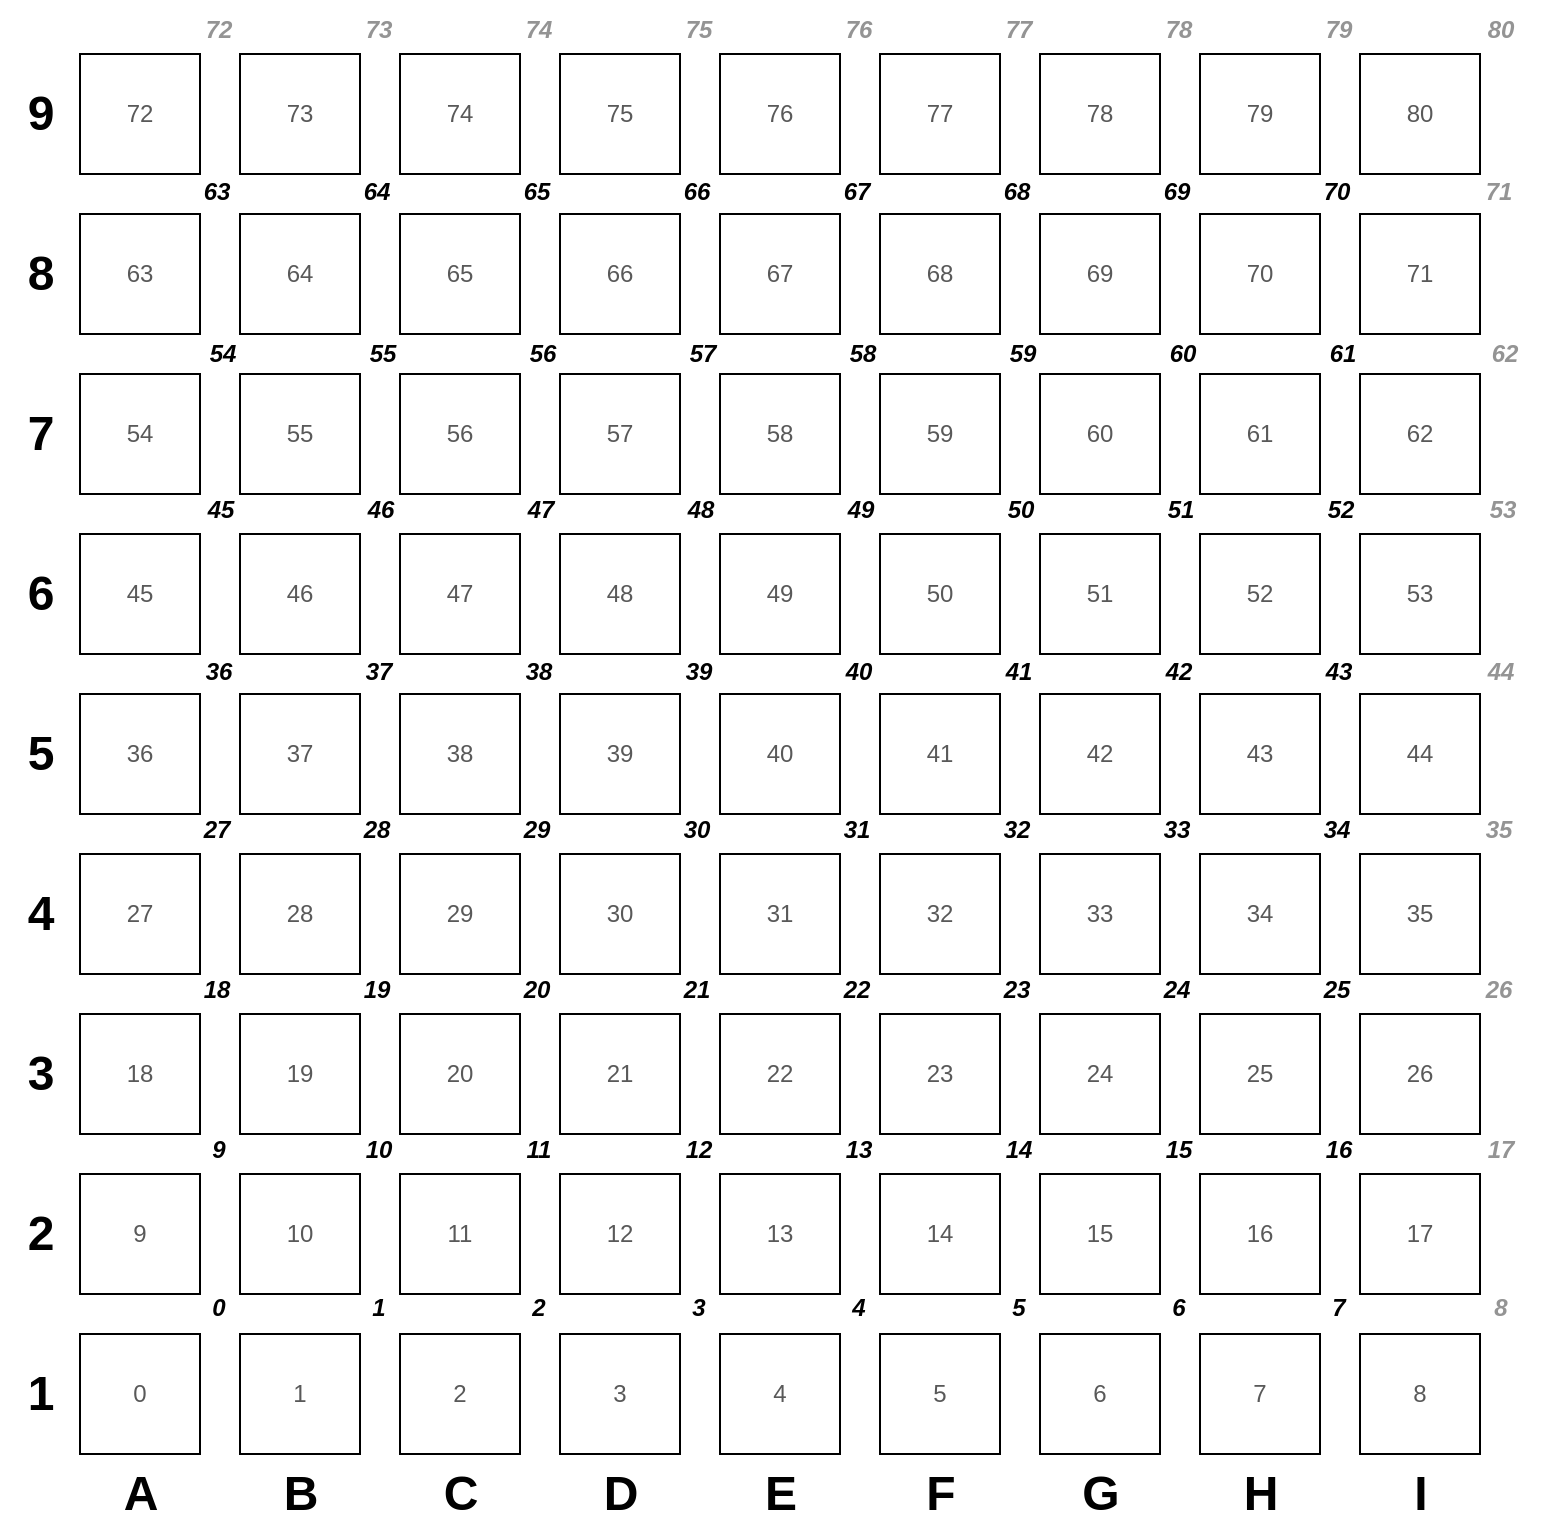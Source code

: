 <mxfile version="24.8.6">
  <diagram name="Page-1" id="LKVzZjUORP4t7JOtEKjx">
    <mxGraphModel dx="3576" dy="2941" grid="1" gridSize="10" guides="1" tooltips="1" connect="1" arrows="1" fold="1" page="1" pageScale="1" pageWidth="850" pageHeight="1100" math="0" shadow="0">
      <root>
        <mxCell id="0" />
        <mxCell id="1" style="locked=1;" parent="0" />
        <mxCell id="89PQKOFuobvwljje_Hko-198" value="Row / column names" style="locked=1;" parent="0" />
        <mxCell id="89PQKOFuobvwljje_Hko-200" value="&lt;font style=&quot;font-size: 24px;&quot;&gt;1&lt;/font&gt;" style="text;html=1;align=center;verticalAlign=middle;resizable=0;points=[];autosize=1;strokeColor=none;fillColor=none;fontStyle=1" parent="89PQKOFuobvwljje_Hko-198" vertex="1">
          <mxGeometry x="50" y="660" width="40" height="40" as="geometry" />
        </mxCell>
        <mxCell id="89PQKOFuobvwljje_Hko-201" value="&lt;font style=&quot;font-size: 24px;&quot;&gt;2&lt;/font&gt;" style="text;html=1;align=center;verticalAlign=middle;resizable=0;points=[];autosize=1;strokeColor=none;fillColor=none;fontStyle=1" parent="89PQKOFuobvwljje_Hko-198" vertex="1">
          <mxGeometry x="50" y="580" width="40" height="40" as="geometry" />
        </mxCell>
        <mxCell id="89PQKOFuobvwljje_Hko-202" value="&lt;font style=&quot;font-size: 24px;&quot;&gt;3&lt;/font&gt;" style="text;html=1;align=center;verticalAlign=middle;resizable=0;points=[];autosize=1;strokeColor=none;fillColor=none;fontStyle=1" parent="89PQKOFuobvwljje_Hko-198" vertex="1">
          <mxGeometry x="50" y="500" width="40" height="40" as="geometry" />
        </mxCell>
        <mxCell id="89PQKOFuobvwljje_Hko-203" value="&lt;font style=&quot;font-size: 24px;&quot;&gt;4&lt;/font&gt;" style="text;html=1;align=center;verticalAlign=middle;resizable=0;points=[];autosize=1;strokeColor=none;fillColor=none;fontStyle=1" parent="89PQKOFuobvwljje_Hko-198" vertex="1">
          <mxGeometry x="50" y="420" width="40" height="40" as="geometry" />
        </mxCell>
        <mxCell id="89PQKOFuobvwljje_Hko-204" value="&lt;font style=&quot;font-size: 24px;&quot;&gt;5&lt;/font&gt;" style="text;html=1;align=center;verticalAlign=middle;resizable=0;points=[];autosize=1;strokeColor=none;fillColor=none;fontStyle=1" parent="89PQKOFuobvwljje_Hko-198" vertex="1">
          <mxGeometry x="50" y="340" width="40" height="40" as="geometry" />
        </mxCell>
        <mxCell id="89PQKOFuobvwljje_Hko-205" value="&lt;font style=&quot;font-size: 24px;&quot;&gt;6&lt;/font&gt;" style="text;html=1;align=center;verticalAlign=middle;resizable=0;points=[];autosize=1;strokeColor=none;fillColor=none;fontStyle=1" parent="89PQKOFuobvwljje_Hko-198" vertex="1">
          <mxGeometry x="50" y="260" width="40" height="40" as="geometry" />
        </mxCell>
        <mxCell id="89PQKOFuobvwljje_Hko-206" value="&lt;font style=&quot;font-size: 24px;&quot;&gt;7&lt;/font&gt;" style="text;html=1;align=center;verticalAlign=middle;resizable=0;points=[];autosize=1;strokeColor=none;fillColor=none;fontStyle=1" parent="89PQKOFuobvwljje_Hko-198" vertex="1">
          <mxGeometry x="50" y="180" width="40" height="40" as="geometry" />
        </mxCell>
        <mxCell id="89PQKOFuobvwljje_Hko-207" value="&lt;font style=&quot;font-size: 24px;&quot;&gt;8&lt;/font&gt;" style="text;html=1;align=center;verticalAlign=middle;resizable=0;points=[];autosize=1;strokeColor=none;fillColor=none;fontStyle=1" parent="89PQKOFuobvwljje_Hko-198" vertex="1">
          <mxGeometry x="50" y="100" width="40" height="40" as="geometry" />
        </mxCell>
        <mxCell id="89PQKOFuobvwljje_Hko-208" value="&lt;div&gt;&lt;font style=&quot;font-size: 24px;&quot;&gt;9&lt;/font&gt;&lt;/div&gt;" style="text;html=1;align=center;verticalAlign=middle;resizable=0;points=[];autosize=1;strokeColor=none;fillColor=none;fontStyle=1" parent="89PQKOFuobvwljje_Hko-198" vertex="1">
          <mxGeometry x="50" y="20" width="40" height="40" as="geometry" />
        </mxCell>
        <mxCell id="89PQKOFuobvwljje_Hko-209" value="&lt;font style=&quot;font-size: 24px;&quot;&gt;A&lt;/font&gt;" style="text;html=1;align=center;verticalAlign=middle;resizable=0;points=[];autosize=1;strokeColor=none;fillColor=none;fontStyle=1" parent="89PQKOFuobvwljje_Hko-198" vertex="1">
          <mxGeometry x="100" y="710" width="40" height="40" as="geometry" />
        </mxCell>
        <mxCell id="89PQKOFuobvwljje_Hko-210" value="&lt;font style=&quot;font-size: 24px;&quot;&gt;B&lt;/font&gt;" style="text;html=1;align=center;verticalAlign=middle;resizable=0;points=[];autosize=1;strokeColor=none;fillColor=none;fontStyle=1" parent="89PQKOFuobvwljje_Hko-198" vertex="1">
          <mxGeometry x="180" y="710" width="40" height="40" as="geometry" />
        </mxCell>
        <mxCell id="89PQKOFuobvwljje_Hko-211" value="&lt;font style=&quot;font-size: 24px;&quot;&gt;C&lt;/font&gt;" style="text;html=1;align=center;verticalAlign=middle;resizable=0;points=[];autosize=1;strokeColor=none;fillColor=none;fontStyle=1" parent="89PQKOFuobvwljje_Hko-198" vertex="1">
          <mxGeometry x="260" y="710" width="40" height="40" as="geometry" />
        </mxCell>
        <mxCell id="89PQKOFuobvwljje_Hko-212" value="&lt;font style=&quot;font-size: 24px;&quot;&gt;D&lt;/font&gt;" style="text;html=1;align=center;verticalAlign=middle;resizable=0;points=[];autosize=1;strokeColor=none;fillColor=none;fontStyle=1" parent="89PQKOFuobvwljje_Hko-198" vertex="1">
          <mxGeometry x="340" y="710" width="40" height="40" as="geometry" />
        </mxCell>
        <mxCell id="89PQKOFuobvwljje_Hko-213" value="&lt;font style=&quot;font-size: 24px;&quot;&gt;E&lt;/font&gt;" style="text;html=1;align=center;verticalAlign=middle;resizable=0;points=[];autosize=1;strokeColor=none;fillColor=none;fontStyle=1" parent="89PQKOFuobvwljje_Hko-198" vertex="1">
          <mxGeometry x="420" y="710" width="40" height="40" as="geometry" />
        </mxCell>
        <mxCell id="89PQKOFuobvwljje_Hko-214" value="&lt;font style=&quot;font-size: 24px;&quot;&gt;F&lt;/font&gt;" style="text;html=1;align=center;verticalAlign=middle;resizable=0;points=[];autosize=1;strokeColor=none;fillColor=none;fontStyle=1" parent="89PQKOFuobvwljje_Hko-198" vertex="1">
          <mxGeometry x="500" y="710" width="40" height="40" as="geometry" />
        </mxCell>
        <mxCell id="89PQKOFuobvwljje_Hko-215" value="&lt;font style=&quot;font-size: 24px;&quot;&gt;G&lt;/font&gt;" style="text;html=1;align=center;verticalAlign=middle;resizable=0;points=[];autosize=1;strokeColor=none;fillColor=none;fontStyle=1" parent="89PQKOFuobvwljje_Hko-198" vertex="1">
          <mxGeometry x="580" y="710" width="40" height="40" as="geometry" />
        </mxCell>
        <mxCell id="89PQKOFuobvwljje_Hko-216" value="&lt;font style=&quot;font-size: 24px;&quot;&gt;H&lt;/font&gt;" style="text;html=1;align=center;verticalAlign=middle;resizable=0;points=[];autosize=1;strokeColor=none;fillColor=none;fontStyle=1" parent="89PQKOFuobvwljje_Hko-198" vertex="1">
          <mxGeometry x="660" y="710" width="40" height="40" as="geometry" />
        </mxCell>
        <mxCell id="89PQKOFuobvwljje_Hko-217" value="&lt;font style=&quot;font-size: 24px;&quot;&gt;I&lt;/font&gt;" style="text;html=1;align=center;verticalAlign=middle;resizable=0;points=[];autosize=1;strokeColor=none;fillColor=none;fontStyle=1" parent="89PQKOFuobvwljje_Hko-198" vertex="1">
          <mxGeometry x="745" y="710" width="30" height="40" as="geometry" />
        </mxCell>
        <mxCell id="89PQKOFuobvwljje_Hko-218" value="Nodes" style="locked=1;" parent="0" />
        <mxCell id="89PQKOFuobvwljje_Hko-220" value="72" style="whiteSpace=wrap;html=1;aspect=fixed;fontColor=#595959;" parent="89PQKOFuobvwljje_Hko-218" vertex="1">
          <mxGeometry x="90" y="10" width="60" height="60" as="geometry" />
        </mxCell>
        <mxCell id="89PQKOFuobvwljje_Hko-221" value="73" style="whiteSpace=wrap;html=1;aspect=fixed;fontColor=#595959;" parent="89PQKOFuobvwljje_Hko-218" vertex="1">
          <mxGeometry x="170" y="10" width="60" height="60" as="geometry" />
        </mxCell>
        <mxCell id="89PQKOFuobvwljje_Hko-222" value="74" style="whiteSpace=wrap;html=1;aspect=fixed;fontColor=#595959;" parent="89PQKOFuobvwljje_Hko-218" vertex="1">
          <mxGeometry x="250" y="10" width="60" height="60" as="geometry" />
        </mxCell>
        <mxCell id="89PQKOFuobvwljje_Hko-223" value="75" style="whiteSpace=wrap;html=1;aspect=fixed;fontColor=#595959;" parent="89PQKOFuobvwljje_Hko-218" vertex="1">
          <mxGeometry x="330" y="10" width="60" height="60" as="geometry" />
        </mxCell>
        <mxCell id="89PQKOFuobvwljje_Hko-224" value="76" style="whiteSpace=wrap;html=1;aspect=fixed;fontColor=#595959;" parent="89PQKOFuobvwljje_Hko-218" vertex="1">
          <mxGeometry x="410" y="10" width="60" height="60" as="geometry" />
        </mxCell>
        <mxCell id="89PQKOFuobvwljje_Hko-225" value="77" style="whiteSpace=wrap;html=1;aspect=fixed;fontColor=#595959;" parent="89PQKOFuobvwljje_Hko-218" vertex="1">
          <mxGeometry x="490" y="10" width="60" height="60" as="geometry" />
        </mxCell>
        <mxCell id="89PQKOFuobvwljje_Hko-226" value="78" style="whiteSpace=wrap;html=1;aspect=fixed;fontColor=#595959;" parent="89PQKOFuobvwljje_Hko-218" vertex="1">
          <mxGeometry x="570" y="10" width="60" height="60" as="geometry" />
        </mxCell>
        <mxCell id="89PQKOFuobvwljje_Hko-227" value="79" style="whiteSpace=wrap;html=1;aspect=fixed;fontColor=#595959;" parent="89PQKOFuobvwljje_Hko-218" vertex="1">
          <mxGeometry x="650" y="10" width="60" height="60" as="geometry" />
        </mxCell>
        <mxCell id="89PQKOFuobvwljje_Hko-228" value="80" style="whiteSpace=wrap;html=1;aspect=fixed;fontColor=#595959;" parent="89PQKOFuobvwljje_Hko-218" vertex="1">
          <mxGeometry x="730" y="10" width="60" height="60" as="geometry" />
        </mxCell>
        <mxCell id="89PQKOFuobvwljje_Hko-229" value="63" style="whiteSpace=wrap;html=1;aspect=fixed;fontColor=#595959;" parent="89PQKOFuobvwljje_Hko-218" vertex="1">
          <mxGeometry x="90" y="90" width="60" height="60" as="geometry" />
        </mxCell>
        <mxCell id="89PQKOFuobvwljje_Hko-230" value="64" style="whiteSpace=wrap;html=1;aspect=fixed;fontColor=#595959;" parent="89PQKOFuobvwljje_Hko-218" vertex="1">
          <mxGeometry x="170" y="90" width="60" height="60" as="geometry" />
        </mxCell>
        <mxCell id="89PQKOFuobvwljje_Hko-231" value="65" style="whiteSpace=wrap;html=1;aspect=fixed;fontColor=#595959;" parent="89PQKOFuobvwljje_Hko-218" vertex="1">
          <mxGeometry x="250" y="90" width="60" height="60" as="geometry" />
        </mxCell>
        <mxCell id="89PQKOFuobvwljje_Hko-232" value="66" style="whiteSpace=wrap;html=1;aspect=fixed;fontColor=#595959;" parent="89PQKOFuobvwljje_Hko-218" vertex="1">
          <mxGeometry x="330" y="90" width="60" height="60" as="geometry" />
        </mxCell>
        <mxCell id="89PQKOFuobvwljje_Hko-233" value="67" style="whiteSpace=wrap;html=1;aspect=fixed;fontColor=#595959;" parent="89PQKOFuobvwljje_Hko-218" vertex="1">
          <mxGeometry x="410" y="90" width="60" height="60" as="geometry" />
        </mxCell>
        <mxCell id="89PQKOFuobvwljje_Hko-234" value="68" style="whiteSpace=wrap;html=1;aspect=fixed;fontColor=#595959;" parent="89PQKOFuobvwljje_Hko-218" vertex="1">
          <mxGeometry x="490" y="90" width="60" height="60" as="geometry" />
        </mxCell>
        <mxCell id="89PQKOFuobvwljje_Hko-235" value="69" style="whiteSpace=wrap;html=1;aspect=fixed;fontColor=#595959;" parent="89PQKOFuobvwljje_Hko-218" vertex="1">
          <mxGeometry x="570" y="90" width="60" height="60" as="geometry" />
        </mxCell>
        <mxCell id="89PQKOFuobvwljje_Hko-236" value="70" style="whiteSpace=wrap;html=1;aspect=fixed;fontColor=#595959;" parent="89PQKOFuobvwljje_Hko-218" vertex="1">
          <mxGeometry x="650" y="90" width="60" height="60" as="geometry" />
        </mxCell>
        <mxCell id="89PQKOFuobvwljje_Hko-237" value="71" style="whiteSpace=wrap;html=1;aspect=fixed;fontColor=#595959;" parent="89PQKOFuobvwljje_Hko-218" vertex="1">
          <mxGeometry x="730" y="90" width="60" height="60" as="geometry" />
        </mxCell>
        <mxCell id="89PQKOFuobvwljje_Hko-238" value="54" style="whiteSpace=wrap;html=1;aspect=fixed;fontColor=#595959;" parent="89PQKOFuobvwljje_Hko-218" vertex="1">
          <mxGeometry x="90" y="170" width="60" height="60" as="geometry" />
        </mxCell>
        <mxCell id="89PQKOFuobvwljje_Hko-239" value="55" style="whiteSpace=wrap;html=1;aspect=fixed;fontColor=#595959;" parent="89PQKOFuobvwljje_Hko-218" vertex="1">
          <mxGeometry x="170" y="170" width="60" height="60" as="geometry" />
        </mxCell>
        <mxCell id="89PQKOFuobvwljje_Hko-240" value="56" style="whiteSpace=wrap;html=1;aspect=fixed;fontColor=#595959;" parent="89PQKOFuobvwljje_Hko-218" vertex="1">
          <mxGeometry x="250" y="170" width="60" height="60" as="geometry" />
        </mxCell>
        <mxCell id="89PQKOFuobvwljje_Hko-241" value="57" style="whiteSpace=wrap;html=1;aspect=fixed;fontColor=#595959;" parent="89PQKOFuobvwljje_Hko-218" vertex="1">
          <mxGeometry x="330" y="170" width="60" height="60" as="geometry" />
        </mxCell>
        <mxCell id="89PQKOFuobvwljje_Hko-242" value="58" style="whiteSpace=wrap;html=1;aspect=fixed;fontColor=#595959;" parent="89PQKOFuobvwljje_Hko-218" vertex="1">
          <mxGeometry x="410" y="170" width="60" height="60" as="geometry" />
        </mxCell>
        <mxCell id="89PQKOFuobvwljje_Hko-243" value="59" style="whiteSpace=wrap;html=1;aspect=fixed;fontColor=#595959;" parent="89PQKOFuobvwljje_Hko-218" vertex="1">
          <mxGeometry x="490" y="170" width="60" height="60" as="geometry" />
        </mxCell>
        <mxCell id="89PQKOFuobvwljje_Hko-244" value="60" style="whiteSpace=wrap;html=1;aspect=fixed;fontColor=#595959;" parent="89PQKOFuobvwljje_Hko-218" vertex="1">
          <mxGeometry x="570" y="170" width="60" height="60" as="geometry" />
        </mxCell>
        <mxCell id="89PQKOFuobvwljje_Hko-245" value="61" style="whiteSpace=wrap;html=1;aspect=fixed;fontColor=#595959;" parent="89PQKOFuobvwljje_Hko-218" vertex="1">
          <mxGeometry x="650" y="170" width="60" height="60" as="geometry" />
        </mxCell>
        <mxCell id="89PQKOFuobvwljje_Hko-246" value="62" style="whiteSpace=wrap;html=1;aspect=fixed;fontColor=#595959;" parent="89PQKOFuobvwljje_Hko-218" vertex="1">
          <mxGeometry x="730" y="170" width="60" height="60" as="geometry" />
        </mxCell>
        <mxCell id="89PQKOFuobvwljje_Hko-247" value="45" style="whiteSpace=wrap;html=1;aspect=fixed;fontColor=#595959;" parent="89PQKOFuobvwljje_Hko-218" vertex="1">
          <mxGeometry x="90" y="250" width="60" height="60" as="geometry" />
        </mxCell>
        <mxCell id="89PQKOFuobvwljje_Hko-248" value="46" style="whiteSpace=wrap;html=1;aspect=fixed;fontColor=#595959;" parent="89PQKOFuobvwljje_Hko-218" vertex="1">
          <mxGeometry x="170" y="250" width="60" height="60" as="geometry" />
        </mxCell>
        <mxCell id="89PQKOFuobvwljje_Hko-249" value="47" style="whiteSpace=wrap;html=1;aspect=fixed;fontColor=#595959;" parent="89PQKOFuobvwljje_Hko-218" vertex="1">
          <mxGeometry x="250" y="250" width="60" height="60" as="geometry" />
        </mxCell>
        <mxCell id="89PQKOFuobvwljje_Hko-250" value="48" style="whiteSpace=wrap;html=1;aspect=fixed;fontColor=#595959;" parent="89PQKOFuobvwljje_Hko-218" vertex="1">
          <mxGeometry x="330" y="250" width="60" height="60" as="geometry" />
        </mxCell>
        <mxCell id="89PQKOFuobvwljje_Hko-251" value="49" style="whiteSpace=wrap;html=1;aspect=fixed;fontColor=#595959;" parent="89PQKOFuobvwljje_Hko-218" vertex="1">
          <mxGeometry x="410" y="250" width="60" height="60" as="geometry" />
        </mxCell>
        <mxCell id="89PQKOFuobvwljje_Hko-252" value="50" style="whiteSpace=wrap;html=1;aspect=fixed;fontColor=#595959;" parent="89PQKOFuobvwljje_Hko-218" vertex="1">
          <mxGeometry x="490" y="250" width="60" height="60" as="geometry" />
        </mxCell>
        <mxCell id="89PQKOFuobvwljje_Hko-253" value="51" style="whiteSpace=wrap;html=1;aspect=fixed;fontColor=#595959;" parent="89PQKOFuobvwljje_Hko-218" vertex="1">
          <mxGeometry x="570" y="250" width="60" height="60" as="geometry" />
        </mxCell>
        <mxCell id="89PQKOFuobvwljje_Hko-254" value="52" style="whiteSpace=wrap;html=1;aspect=fixed;fontColor=#595959;" parent="89PQKOFuobvwljje_Hko-218" vertex="1">
          <mxGeometry x="650" y="250" width="60" height="60" as="geometry" />
        </mxCell>
        <mxCell id="89PQKOFuobvwljje_Hko-255" value="53" style="whiteSpace=wrap;html=1;aspect=fixed;fontColor=#595959;" parent="89PQKOFuobvwljje_Hko-218" vertex="1">
          <mxGeometry x="730" y="250" width="60" height="60" as="geometry" />
        </mxCell>
        <mxCell id="89PQKOFuobvwljje_Hko-256" value="36" style="whiteSpace=wrap;html=1;aspect=fixed;fontColor=#595959;" parent="89PQKOFuobvwljje_Hko-218" vertex="1">
          <mxGeometry x="90" y="330" width="60" height="60" as="geometry" />
        </mxCell>
        <mxCell id="89PQKOFuobvwljje_Hko-257" value="37" style="whiteSpace=wrap;html=1;aspect=fixed;fontColor=#595959;" parent="89PQKOFuobvwljje_Hko-218" vertex="1">
          <mxGeometry x="170" y="330" width="60" height="60" as="geometry" />
        </mxCell>
        <mxCell id="89PQKOFuobvwljje_Hko-258" value="38" style="whiteSpace=wrap;html=1;aspect=fixed;fontColor=#595959;" parent="89PQKOFuobvwljje_Hko-218" vertex="1">
          <mxGeometry x="250" y="330" width="60" height="60" as="geometry" />
        </mxCell>
        <mxCell id="89PQKOFuobvwljje_Hko-259" value="39" style="whiteSpace=wrap;html=1;aspect=fixed;fontColor=#595959;" parent="89PQKOFuobvwljje_Hko-218" vertex="1">
          <mxGeometry x="330" y="330" width="60" height="60" as="geometry" />
        </mxCell>
        <mxCell id="89PQKOFuobvwljje_Hko-260" value="40" style="whiteSpace=wrap;html=1;aspect=fixed;fontColor=#595959;" parent="89PQKOFuobvwljje_Hko-218" vertex="1">
          <mxGeometry x="410" y="330" width="60" height="60" as="geometry" />
        </mxCell>
        <mxCell id="89PQKOFuobvwljje_Hko-261" value="41" style="whiteSpace=wrap;html=1;aspect=fixed;fontColor=#595959;" parent="89PQKOFuobvwljje_Hko-218" vertex="1">
          <mxGeometry x="490" y="330" width="60" height="60" as="geometry" />
        </mxCell>
        <mxCell id="89PQKOFuobvwljje_Hko-262" value="&lt;div&gt;42&lt;/div&gt;" style="whiteSpace=wrap;html=1;aspect=fixed;fontColor=#595959;" parent="89PQKOFuobvwljje_Hko-218" vertex="1">
          <mxGeometry x="570" y="330" width="60" height="60" as="geometry" />
        </mxCell>
        <mxCell id="89PQKOFuobvwljje_Hko-263" value="43" style="whiteSpace=wrap;html=1;aspect=fixed;fontColor=#595959;" parent="89PQKOFuobvwljje_Hko-218" vertex="1">
          <mxGeometry x="650" y="330" width="60" height="60" as="geometry" />
        </mxCell>
        <mxCell id="89PQKOFuobvwljje_Hko-264" value="44" style="whiteSpace=wrap;html=1;aspect=fixed;fontColor=#595959;" parent="89PQKOFuobvwljje_Hko-218" vertex="1">
          <mxGeometry x="730" y="330" width="60" height="60" as="geometry" />
        </mxCell>
        <mxCell id="89PQKOFuobvwljje_Hko-265" value="27" style="whiteSpace=wrap;html=1;aspect=fixed;fontColor=#595959;" parent="89PQKOFuobvwljje_Hko-218" vertex="1">
          <mxGeometry x="90" y="410" width="60" height="60" as="geometry" />
        </mxCell>
        <mxCell id="89PQKOFuobvwljje_Hko-266" value="28" style="whiteSpace=wrap;html=1;aspect=fixed;fontColor=#595959;" parent="89PQKOFuobvwljje_Hko-218" vertex="1">
          <mxGeometry x="170" y="410" width="60" height="60" as="geometry" />
        </mxCell>
        <mxCell id="89PQKOFuobvwljje_Hko-267" value="29" style="whiteSpace=wrap;html=1;aspect=fixed;fontColor=#595959;" parent="89PQKOFuobvwljje_Hko-218" vertex="1">
          <mxGeometry x="250" y="410" width="60" height="60" as="geometry" />
        </mxCell>
        <mxCell id="89PQKOFuobvwljje_Hko-268" value="30" style="whiteSpace=wrap;html=1;aspect=fixed;fontColor=#595959;" parent="89PQKOFuobvwljje_Hko-218" vertex="1">
          <mxGeometry x="330" y="410" width="60" height="60" as="geometry" />
        </mxCell>
        <mxCell id="89PQKOFuobvwljje_Hko-269" value="31" style="whiteSpace=wrap;html=1;aspect=fixed;fontColor=#595959;" parent="89PQKOFuobvwljje_Hko-218" vertex="1">
          <mxGeometry x="410" y="410" width="60" height="60" as="geometry" />
        </mxCell>
        <mxCell id="89PQKOFuobvwljje_Hko-270" value="32" style="whiteSpace=wrap;html=1;aspect=fixed;fontColor=#595959;" parent="89PQKOFuobvwljje_Hko-218" vertex="1">
          <mxGeometry x="490" y="410" width="60" height="60" as="geometry" />
        </mxCell>
        <mxCell id="89PQKOFuobvwljje_Hko-271" value="33" style="whiteSpace=wrap;html=1;aspect=fixed;fontColor=#595959;" parent="89PQKOFuobvwljje_Hko-218" vertex="1">
          <mxGeometry x="570" y="410" width="60" height="60" as="geometry" />
        </mxCell>
        <mxCell id="89PQKOFuobvwljje_Hko-272" value="34" style="whiteSpace=wrap;html=1;aspect=fixed;fontColor=#595959;" parent="89PQKOFuobvwljje_Hko-218" vertex="1">
          <mxGeometry x="650" y="410" width="60" height="60" as="geometry" />
        </mxCell>
        <mxCell id="89PQKOFuobvwljje_Hko-273" value="35" style="whiteSpace=wrap;html=1;aspect=fixed;fontColor=#595959;" parent="89PQKOFuobvwljje_Hko-218" vertex="1">
          <mxGeometry x="730" y="410" width="60" height="60" as="geometry" />
        </mxCell>
        <mxCell id="89PQKOFuobvwljje_Hko-274" value="18" style="whiteSpace=wrap;html=1;aspect=fixed;fontColor=#595959;" parent="89PQKOFuobvwljje_Hko-218" vertex="1">
          <mxGeometry x="90" y="490" width="60" height="60" as="geometry" />
        </mxCell>
        <mxCell id="89PQKOFuobvwljje_Hko-275" value="19" style="whiteSpace=wrap;html=1;aspect=fixed;fontColor=#595959;" parent="89PQKOFuobvwljje_Hko-218" vertex="1">
          <mxGeometry x="170" y="490" width="60" height="60" as="geometry" />
        </mxCell>
        <mxCell id="89PQKOFuobvwljje_Hko-276" value="20" style="whiteSpace=wrap;html=1;aspect=fixed;fontColor=#595959;" parent="89PQKOFuobvwljje_Hko-218" vertex="1">
          <mxGeometry x="250" y="490" width="60" height="60" as="geometry" />
        </mxCell>
        <mxCell id="89PQKOFuobvwljje_Hko-277" value="21" style="whiteSpace=wrap;html=1;aspect=fixed;fontColor=#595959;" parent="89PQKOFuobvwljje_Hko-218" vertex="1">
          <mxGeometry x="330" y="490" width="60" height="60" as="geometry" />
        </mxCell>
        <mxCell id="89PQKOFuobvwljje_Hko-278" value="22" style="whiteSpace=wrap;html=1;aspect=fixed;fontColor=#595959;" parent="89PQKOFuobvwljje_Hko-218" vertex="1">
          <mxGeometry x="410" y="490" width="60" height="60" as="geometry" />
        </mxCell>
        <mxCell id="89PQKOFuobvwljje_Hko-279" value="23" style="whiteSpace=wrap;html=1;aspect=fixed;fontColor=#595959;" parent="89PQKOFuobvwljje_Hko-218" vertex="1">
          <mxGeometry x="490" y="490" width="60" height="60" as="geometry" />
        </mxCell>
        <mxCell id="89PQKOFuobvwljje_Hko-280" value="24" style="whiteSpace=wrap;html=1;aspect=fixed;fontColor=#595959;" parent="89PQKOFuobvwljje_Hko-218" vertex="1">
          <mxGeometry x="570" y="490" width="60" height="60" as="geometry" />
        </mxCell>
        <mxCell id="89PQKOFuobvwljje_Hko-281" value="25" style="whiteSpace=wrap;html=1;aspect=fixed;fontColor=#595959;" parent="89PQKOFuobvwljje_Hko-218" vertex="1">
          <mxGeometry x="650" y="490" width="60" height="60" as="geometry" />
        </mxCell>
        <mxCell id="89PQKOFuobvwljje_Hko-282" value="26" style="whiteSpace=wrap;html=1;aspect=fixed;fontColor=#595959;" parent="89PQKOFuobvwljje_Hko-218" vertex="1">
          <mxGeometry x="730" y="490" width="60" height="60" as="geometry" />
        </mxCell>
        <mxCell id="89PQKOFuobvwljje_Hko-283" value="9" style="whiteSpace=wrap;html=1;aspect=fixed;fontColor=#595959;" parent="89PQKOFuobvwljje_Hko-218" vertex="1">
          <mxGeometry x="90" y="570" width="60" height="60" as="geometry" />
        </mxCell>
        <mxCell id="89PQKOFuobvwljje_Hko-284" value="10" style="whiteSpace=wrap;html=1;aspect=fixed;fontColor=#595959;" parent="89PQKOFuobvwljje_Hko-218" vertex="1">
          <mxGeometry x="170" y="570" width="60" height="60" as="geometry" />
        </mxCell>
        <mxCell id="89PQKOFuobvwljje_Hko-285" value="11" style="whiteSpace=wrap;html=1;aspect=fixed;fontColor=#595959;" parent="89PQKOFuobvwljje_Hko-218" vertex="1">
          <mxGeometry x="250" y="570" width="60" height="60" as="geometry" />
        </mxCell>
        <mxCell id="89PQKOFuobvwljje_Hko-286" value="12" style="whiteSpace=wrap;html=1;aspect=fixed;fontColor=#595959;" parent="89PQKOFuobvwljje_Hko-218" vertex="1">
          <mxGeometry x="330" y="570" width="60" height="60" as="geometry" />
        </mxCell>
        <mxCell id="89PQKOFuobvwljje_Hko-287" value="13" style="whiteSpace=wrap;html=1;aspect=fixed;fontColor=#595959;" parent="89PQKOFuobvwljje_Hko-218" vertex="1">
          <mxGeometry x="410" y="570" width="60" height="60" as="geometry" />
        </mxCell>
        <mxCell id="89PQKOFuobvwljje_Hko-288" value="14" style="whiteSpace=wrap;html=1;aspect=fixed;fontColor=#595959;" parent="89PQKOFuobvwljje_Hko-218" vertex="1">
          <mxGeometry x="490" y="570" width="60" height="60" as="geometry" />
        </mxCell>
        <mxCell id="89PQKOFuobvwljje_Hko-289" value="15" style="whiteSpace=wrap;html=1;aspect=fixed;fontColor=#595959;" parent="89PQKOFuobvwljje_Hko-218" vertex="1">
          <mxGeometry x="570" y="570" width="60" height="60" as="geometry" />
        </mxCell>
        <mxCell id="89PQKOFuobvwljje_Hko-290" value="16" style="whiteSpace=wrap;html=1;aspect=fixed;fontColor=#595959;" parent="89PQKOFuobvwljje_Hko-218" vertex="1">
          <mxGeometry x="650" y="570" width="60" height="60" as="geometry" />
        </mxCell>
        <mxCell id="89PQKOFuobvwljje_Hko-291" value="17" style="whiteSpace=wrap;html=1;aspect=fixed;fontColor=#595959;" parent="89PQKOFuobvwljje_Hko-218" vertex="1">
          <mxGeometry x="730" y="570" width="60" height="60" as="geometry" />
        </mxCell>
        <mxCell id="89PQKOFuobvwljje_Hko-292" value="0" style="whiteSpace=wrap;html=1;aspect=fixed;fontColor=#595959;" parent="89PQKOFuobvwljje_Hko-218" vertex="1">
          <mxGeometry x="90" y="650" width="60" height="60" as="geometry" />
        </mxCell>
        <mxCell id="89PQKOFuobvwljje_Hko-293" value="1" style="whiteSpace=wrap;html=1;aspect=fixed;fontColor=#595959;" parent="89PQKOFuobvwljje_Hko-218" vertex="1">
          <mxGeometry x="170" y="650" width="60" height="60" as="geometry" />
        </mxCell>
        <mxCell id="89PQKOFuobvwljje_Hko-294" value="2" style="whiteSpace=wrap;html=1;aspect=fixed;fontColor=#595959;" parent="89PQKOFuobvwljje_Hko-218" vertex="1">
          <mxGeometry x="250" y="650" width="60" height="60" as="geometry" />
        </mxCell>
        <mxCell id="89PQKOFuobvwljje_Hko-295" value="3" style="whiteSpace=wrap;html=1;aspect=fixed;fontColor=#595959;" parent="89PQKOFuobvwljje_Hko-218" vertex="1">
          <mxGeometry x="330" y="650" width="60" height="60" as="geometry" />
        </mxCell>
        <mxCell id="89PQKOFuobvwljje_Hko-296" value="4" style="whiteSpace=wrap;html=1;aspect=fixed;fontColor=#595959;" parent="89PQKOFuobvwljje_Hko-218" vertex="1">
          <mxGeometry x="410" y="650" width="60" height="60" as="geometry" />
        </mxCell>
        <mxCell id="89PQKOFuobvwljje_Hko-297" value="5" style="whiteSpace=wrap;html=1;aspect=fixed;fontColor=#595959;" parent="89PQKOFuobvwljje_Hko-218" vertex="1">
          <mxGeometry x="490" y="650" width="60" height="60" as="geometry" />
        </mxCell>
        <mxCell id="89PQKOFuobvwljje_Hko-298" value="6" style="whiteSpace=wrap;html=1;aspect=fixed;fontColor=#595959;" parent="89PQKOFuobvwljje_Hko-218" vertex="1">
          <mxGeometry x="570" y="650" width="60" height="60" as="geometry" />
        </mxCell>
        <mxCell id="89PQKOFuobvwljje_Hko-299" value="7" style="whiteSpace=wrap;html=1;aspect=fixed;fontColor=#595959;" parent="89PQKOFuobvwljje_Hko-218" vertex="1">
          <mxGeometry x="650" y="650" width="60" height="60" as="geometry" />
        </mxCell>
        <mxCell id="89PQKOFuobvwljje_Hko-300" value="8" style="whiteSpace=wrap;html=1;aspect=fixed;fontColor=#595959;" parent="89PQKOFuobvwljje_Hko-218" vertex="1">
          <mxGeometry x="730" y="650" width="60" height="60" as="geometry" />
        </mxCell>
        <mxCell id="89PQKOFuobvwljje_Hko-301" value="Wall Coordinates" style="locked=1;" parent="0" />
        <mxCell id="89PQKOFuobvwljje_Hko-302" value="0" style="text;html=1;align=center;verticalAlign=middle;resizable=0;points=[];autosize=1;strokeColor=none;fillColor=none;fontSize=12;fontStyle=3" parent="89PQKOFuobvwljje_Hko-301" vertex="1">
          <mxGeometry x="144" y="622" width="30" height="30" as="geometry" />
        </mxCell>
        <mxCell id="89PQKOFuobvwljje_Hko-304" value="1" style="text;html=1;align=center;verticalAlign=middle;resizable=0;points=[];autosize=1;strokeColor=none;fillColor=none;fontSize=12;fontStyle=3" parent="89PQKOFuobvwljje_Hko-301" vertex="1">
          <mxGeometry x="224" y="622" width="30" height="30" as="geometry" />
        </mxCell>
        <mxCell id="89PQKOFuobvwljje_Hko-305" value="2" style="text;html=1;align=center;verticalAlign=middle;resizable=0;points=[];autosize=1;strokeColor=none;fillColor=none;fontSize=12;fontStyle=3" parent="89PQKOFuobvwljje_Hko-301" vertex="1">
          <mxGeometry x="304" y="622" width="30" height="30" as="geometry" />
        </mxCell>
        <mxCell id="89PQKOFuobvwljje_Hko-306" value="3" style="text;html=1;align=center;verticalAlign=middle;resizable=0;points=[];autosize=1;strokeColor=none;fillColor=none;fontSize=12;fontStyle=3" parent="89PQKOFuobvwljje_Hko-301" vertex="1">
          <mxGeometry x="384" y="622" width="30" height="30" as="geometry" />
        </mxCell>
        <mxCell id="89PQKOFuobvwljje_Hko-307" value="4" style="text;html=1;align=center;verticalAlign=middle;resizable=0;points=[];autosize=1;strokeColor=none;fillColor=none;fontSize=12;fontStyle=3" parent="89PQKOFuobvwljje_Hko-301" vertex="1">
          <mxGeometry x="464" y="622" width="30" height="30" as="geometry" />
        </mxCell>
        <mxCell id="89PQKOFuobvwljje_Hko-308" value="5" style="text;html=1;align=center;verticalAlign=middle;resizable=0;points=[];autosize=1;strokeColor=none;fillColor=none;fontSize=12;fontStyle=3" parent="89PQKOFuobvwljje_Hko-301" vertex="1">
          <mxGeometry x="544" y="622" width="30" height="30" as="geometry" />
        </mxCell>
        <mxCell id="89PQKOFuobvwljje_Hko-309" value="6" style="text;html=1;align=center;verticalAlign=middle;resizable=0;points=[];autosize=1;strokeColor=none;fillColor=none;fontSize=12;fontStyle=3" parent="89PQKOFuobvwljje_Hko-301" vertex="1">
          <mxGeometry x="624" y="622" width="30" height="30" as="geometry" />
        </mxCell>
        <mxCell id="89PQKOFuobvwljje_Hko-310" value="7" style="text;html=1;align=center;verticalAlign=middle;resizable=0;points=[];autosize=1;strokeColor=none;fillColor=none;fontSize=12;fontStyle=3" parent="89PQKOFuobvwljje_Hko-301" vertex="1">
          <mxGeometry x="704" y="622" width="30" height="30" as="geometry" />
        </mxCell>
        <mxCell id="89PQKOFuobvwljje_Hko-311" value="8" style="text;html=1;align=center;verticalAlign=middle;resizable=0;points=[];autosize=1;strokeColor=none;fillColor=none;fontSize=12;fontStyle=3;fontColor=#949494;" parent="89PQKOFuobvwljje_Hko-301" vertex="1">
          <mxGeometry x="785" y="622" width="30" height="30" as="geometry" />
        </mxCell>
        <mxCell id="89PQKOFuobvwljje_Hko-312" value="9" style="text;html=1;align=center;verticalAlign=middle;resizable=0;points=[];autosize=1;strokeColor=none;fillColor=none;fontSize=12;fontStyle=3" parent="89PQKOFuobvwljje_Hko-301" vertex="1">
          <mxGeometry x="143.5" y="543" width="30" height="30" as="geometry" />
        </mxCell>
        <mxCell id="89PQKOFuobvwljje_Hko-313" value="10" style="text;html=1;align=center;verticalAlign=middle;resizable=0;points=[];autosize=1;strokeColor=none;fillColor=none;fontSize=12;fontStyle=3" parent="89PQKOFuobvwljje_Hko-301" vertex="1">
          <mxGeometry x="218.5" y="543" width="40" height="30" as="geometry" />
        </mxCell>
        <mxCell id="89PQKOFuobvwljje_Hko-314" value="11" style="text;html=1;align=center;verticalAlign=middle;resizable=0;points=[];autosize=1;strokeColor=none;fillColor=none;fontSize=12;fontStyle=3" parent="89PQKOFuobvwljje_Hko-301" vertex="1">
          <mxGeometry x="298.5" y="543" width="40" height="30" as="geometry" />
        </mxCell>
        <mxCell id="89PQKOFuobvwljje_Hko-315" value="12" style="text;html=1;align=center;verticalAlign=middle;resizable=0;points=[];autosize=1;strokeColor=none;fillColor=none;fontSize=12;fontStyle=3" parent="89PQKOFuobvwljje_Hko-301" vertex="1">
          <mxGeometry x="378.5" y="543" width="40" height="30" as="geometry" />
        </mxCell>
        <mxCell id="89PQKOFuobvwljje_Hko-316" value="13" style="text;html=1;align=center;verticalAlign=middle;resizable=0;points=[];autosize=1;strokeColor=none;fillColor=none;fontSize=12;fontStyle=3" parent="89PQKOFuobvwljje_Hko-301" vertex="1">
          <mxGeometry x="458.5" y="543" width="40" height="30" as="geometry" />
        </mxCell>
        <mxCell id="89PQKOFuobvwljje_Hko-317" value="14" style="text;html=1;align=center;verticalAlign=middle;resizable=0;points=[];autosize=1;strokeColor=none;fillColor=none;fontSize=12;fontStyle=3" parent="89PQKOFuobvwljje_Hko-301" vertex="1">
          <mxGeometry x="538.5" y="543" width="40" height="30" as="geometry" />
        </mxCell>
        <mxCell id="89PQKOFuobvwljje_Hko-318" value="15" style="text;html=1;align=center;verticalAlign=middle;resizable=0;points=[];autosize=1;strokeColor=none;fillColor=none;fontSize=12;fontStyle=3" parent="89PQKOFuobvwljje_Hko-301" vertex="1">
          <mxGeometry x="618.5" y="543" width="40" height="30" as="geometry" />
        </mxCell>
        <mxCell id="89PQKOFuobvwljje_Hko-319" value="16" style="text;html=1;align=center;verticalAlign=middle;resizable=0;points=[];autosize=1;strokeColor=none;fillColor=none;fontSize=12;fontStyle=3" parent="89PQKOFuobvwljje_Hko-301" vertex="1">
          <mxGeometry x="698.5" y="543" width="40" height="30" as="geometry" />
        </mxCell>
        <mxCell id="89PQKOFuobvwljje_Hko-320" value="17" style="text;html=1;align=center;verticalAlign=middle;resizable=0;points=[];autosize=1;strokeColor=none;fillColor=none;fontSize=12;fontStyle=3;fontColor=#949494;" parent="89PQKOFuobvwljje_Hko-301" vertex="1">
          <mxGeometry x="779.5" y="543" width="40" height="30" as="geometry" />
        </mxCell>
        <mxCell id="89PQKOFuobvwljje_Hko-321" value="18" style="text;html=1;align=center;verticalAlign=middle;resizable=0;points=[];autosize=1;strokeColor=none;fillColor=none;fontSize=12;fontStyle=3" parent="89PQKOFuobvwljje_Hko-301" vertex="1">
          <mxGeometry x="138" y="463" width="40" height="30" as="geometry" />
        </mxCell>
        <mxCell id="89PQKOFuobvwljje_Hko-322" value="19" style="text;html=1;align=center;verticalAlign=middle;resizable=0;points=[];autosize=1;strokeColor=none;fillColor=none;fontSize=12;fontStyle=3" parent="89PQKOFuobvwljje_Hko-301" vertex="1">
          <mxGeometry x="218" y="463" width="40" height="30" as="geometry" />
        </mxCell>
        <mxCell id="89PQKOFuobvwljje_Hko-323" value="20" style="text;html=1;align=center;verticalAlign=middle;resizable=0;points=[];autosize=1;strokeColor=none;fillColor=none;fontSize=12;fontStyle=3" parent="89PQKOFuobvwljje_Hko-301" vertex="1">
          <mxGeometry x="298" y="463" width="40" height="30" as="geometry" />
        </mxCell>
        <mxCell id="89PQKOFuobvwljje_Hko-324" value="21" style="text;html=1;align=center;verticalAlign=middle;resizable=0;points=[];autosize=1;strokeColor=none;fillColor=none;fontSize=12;fontStyle=3" parent="89PQKOFuobvwljje_Hko-301" vertex="1">
          <mxGeometry x="378" y="463" width="40" height="30" as="geometry" />
        </mxCell>
        <mxCell id="89PQKOFuobvwljje_Hko-325" value="22" style="text;html=1;align=center;verticalAlign=middle;resizable=0;points=[];autosize=1;strokeColor=none;fillColor=none;fontSize=12;fontStyle=3" parent="89PQKOFuobvwljje_Hko-301" vertex="1">
          <mxGeometry x="458" y="463" width="40" height="30" as="geometry" />
        </mxCell>
        <mxCell id="89PQKOFuobvwljje_Hko-326" value="23" style="text;html=1;align=center;verticalAlign=middle;resizable=0;points=[];autosize=1;strokeColor=none;fillColor=none;fontSize=12;fontStyle=3" parent="89PQKOFuobvwljje_Hko-301" vertex="1">
          <mxGeometry x="538" y="463" width="40" height="30" as="geometry" />
        </mxCell>
        <mxCell id="89PQKOFuobvwljje_Hko-327" value="24" style="text;html=1;align=center;verticalAlign=middle;resizable=0;points=[];autosize=1;strokeColor=none;fillColor=none;fontSize=12;fontStyle=3" parent="89PQKOFuobvwljje_Hko-301" vertex="1">
          <mxGeometry x="618" y="463" width="40" height="30" as="geometry" />
        </mxCell>
        <mxCell id="89PQKOFuobvwljje_Hko-328" value="25" style="text;html=1;align=center;verticalAlign=middle;resizable=0;points=[];autosize=1;strokeColor=none;fillColor=none;fontSize=12;fontStyle=3" parent="89PQKOFuobvwljje_Hko-301" vertex="1">
          <mxGeometry x="698" y="463" width="40" height="30" as="geometry" />
        </mxCell>
        <mxCell id="89PQKOFuobvwljje_Hko-329" value="26" style="text;html=1;align=center;verticalAlign=middle;resizable=0;points=[];autosize=1;strokeColor=none;fillColor=none;fontSize=12;fontStyle=3;fontColor=#949494;" parent="89PQKOFuobvwljje_Hko-301" vertex="1">
          <mxGeometry x="779" y="463" width="40" height="30" as="geometry" />
        </mxCell>
        <mxCell id="89PQKOFuobvwljje_Hko-330" value="27" style="text;html=1;align=center;verticalAlign=middle;resizable=0;points=[];autosize=1;strokeColor=none;fillColor=none;fontSize=12;fontStyle=3" parent="89PQKOFuobvwljje_Hko-301" vertex="1">
          <mxGeometry x="137.5" y="383" width="40" height="30" as="geometry" />
        </mxCell>
        <mxCell id="89PQKOFuobvwljje_Hko-331" value="28" style="text;html=1;align=center;verticalAlign=middle;resizable=0;points=[];autosize=1;strokeColor=none;fillColor=none;fontSize=12;fontStyle=3" parent="89PQKOFuobvwljje_Hko-301" vertex="1">
          <mxGeometry x="217.5" y="383" width="40" height="30" as="geometry" />
        </mxCell>
        <mxCell id="89PQKOFuobvwljje_Hko-332" value="29" style="text;html=1;align=center;verticalAlign=middle;resizable=0;points=[];autosize=1;strokeColor=none;fillColor=none;fontSize=12;fontStyle=3" parent="89PQKOFuobvwljje_Hko-301" vertex="1">
          <mxGeometry x="297.5" y="383" width="40" height="30" as="geometry" />
        </mxCell>
        <mxCell id="89PQKOFuobvwljje_Hko-333" value="30" style="text;html=1;align=center;verticalAlign=middle;resizable=0;points=[];autosize=1;strokeColor=none;fillColor=none;fontSize=12;fontStyle=3" parent="89PQKOFuobvwljje_Hko-301" vertex="1">
          <mxGeometry x="377.5" y="383" width="40" height="30" as="geometry" />
        </mxCell>
        <mxCell id="89PQKOFuobvwljje_Hko-334" value="31" style="text;html=1;align=center;verticalAlign=middle;resizable=0;points=[];autosize=1;strokeColor=none;fillColor=none;fontSize=12;fontStyle=3" parent="89PQKOFuobvwljje_Hko-301" vertex="1">
          <mxGeometry x="457.5" y="383" width="40" height="30" as="geometry" />
        </mxCell>
        <mxCell id="89PQKOFuobvwljje_Hko-335" value="32" style="text;html=1;align=center;verticalAlign=middle;resizable=0;points=[];autosize=1;strokeColor=none;fillColor=none;fontSize=12;fontStyle=3" parent="89PQKOFuobvwljje_Hko-301" vertex="1">
          <mxGeometry x="537.5" y="383" width="40" height="30" as="geometry" />
        </mxCell>
        <mxCell id="89PQKOFuobvwljje_Hko-336" value="33" style="text;html=1;align=center;verticalAlign=middle;resizable=0;points=[];autosize=1;strokeColor=none;fillColor=none;fontSize=12;fontStyle=3" parent="89PQKOFuobvwljje_Hko-301" vertex="1">
          <mxGeometry x="617.5" y="383" width="40" height="30" as="geometry" />
        </mxCell>
        <mxCell id="89PQKOFuobvwljje_Hko-337" value="34" style="text;html=1;align=center;verticalAlign=middle;resizable=0;points=[];autosize=1;strokeColor=none;fillColor=none;fontSize=12;fontStyle=3" parent="89PQKOFuobvwljje_Hko-301" vertex="1">
          <mxGeometry x="697.5" y="383" width="40" height="30" as="geometry" />
        </mxCell>
        <mxCell id="89PQKOFuobvwljje_Hko-338" value="35" style="text;html=1;align=center;verticalAlign=middle;resizable=0;points=[];autosize=1;strokeColor=none;fillColor=none;fontSize=12;fontStyle=3;fontColor=#949494;" parent="89PQKOFuobvwljje_Hko-301" vertex="1">
          <mxGeometry x="778.5" y="383" width="40" height="30" as="geometry" />
        </mxCell>
        <mxCell id="89PQKOFuobvwljje_Hko-339" value="36" style="text;html=1;align=center;verticalAlign=middle;resizable=0;points=[];autosize=1;strokeColor=none;fillColor=none;fontSize=12;fontStyle=3" parent="89PQKOFuobvwljje_Hko-301" vertex="1">
          <mxGeometry x="139" y="304" width="40" height="30" as="geometry" />
        </mxCell>
        <mxCell id="89PQKOFuobvwljje_Hko-340" value="37" style="text;html=1;align=center;verticalAlign=middle;resizable=0;points=[];autosize=1;strokeColor=none;fillColor=none;fontSize=12;fontStyle=3" parent="89PQKOFuobvwljje_Hko-301" vertex="1">
          <mxGeometry x="219" y="304" width="40" height="30" as="geometry" />
        </mxCell>
        <mxCell id="89PQKOFuobvwljje_Hko-341" value="38" style="text;html=1;align=center;verticalAlign=middle;resizable=0;points=[];autosize=1;strokeColor=none;fillColor=none;fontSize=12;fontStyle=3" parent="89PQKOFuobvwljje_Hko-301" vertex="1">
          <mxGeometry x="299" y="304" width="40" height="30" as="geometry" />
        </mxCell>
        <mxCell id="89PQKOFuobvwljje_Hko-342" value="39" style="text;html=1;align=center;verticalAlign=middle;resizable=0;points=[];autosize=1;strokeColor=none;fillColor=none;fontSize=12;fontStyle=3" parent="89PQKOFuobvwljje_Hko-301" vertex="1">
          <mxGeometry x="379" y="304" width="40" height="30" as="geometry" />
        </mxCell>
        <mxCell id="89PQKOFuobvwljje_Hko-343" value="40" style="text;html=1;align=center;verticalAlign=middle;resizable=0;points=[];autosize=1;strokeColor=none;fillColor=none;fontSize=12;fontStyle=3" parent="89PQKOFuobvwljje_Hko-301" vertex="1">
          <mxGeometry x="459" y="304" width="40" height="30" as="geometry" />
        </mxCell>
        <mxCell id="89PQKOFuobvwljje_Hko-344" value="41" style="text;html=1;align=center;verticalAlign=middle;resizable=0;points=[];autosize=1;strokeColor=none;fillColor=none;fontSize=12;fontStyle=3" parent="89PQKOFuobvwljje_Hko-301" vertex="1">
          <mxGeometry x="539" y="304" width="40" height="30" as="geometry" />
        </mxCell>
        <mxCell id="89PQKOFuobvwljje_Hko-345" value="42" style="text;html=1;align=center;verticalAlign=middle;resizable=0;points=[];autosize=1;strokeColor=none;fillColor=none;fontSize=12;fontStyle=3" parent="89PQKOFuobvwljje_Hko-301" vertex="1">
          <mxGeometry x="619" y="304" width="40" height="30" as="geometry" />
        </mxCell>
        <mxCell id="89PQKOFuobvwljje_Hko-346" value="43" style="text;html=1;align=center;verticalAlign=middle;resizable=0;points=[];autosize=1;strokeColor=none;fillColor=none;fontSize=12;fontStyle=3" parent="89PQKOFuobvwljje_Hko-301" vertex="1">
          <mxGeometry x="699" y="304" width="40" height="30" as="geometry" />
        </mxCell>
        <mxCell id="89PQKOFuobvwljje_Hko-347" value="&lt;div&gt;44&lt;/div&gt;" style="text;html=1;align=center;verticalAlign=middle;resizable=0;points=[];autosize=1;strokeColor=none;fillColor=none;fontSize=12;fontStyle=3;fontColor=#949494;" parent="89PQKOFuobvwljje_Hko-301" vertex="1">
          <mxGeometry x="780" y="304" width="40" height="30" as="geometry" />
        </mxCell>
        <mxCell id="89PQKOFuobvwljje_Hko-348" value="45" style="text;html=1;align=center;verticalAlign=middle;resizable=0;points=[];autosize=1;strokeColor=none;fillColor=none;fontSize=12;fontStyle=3" parent="89PQKOFuobvwljje_Hko-301" vertex="1">
          <mxGeometry x="140" y="223" width="40" height="30" as="geometry" />
        </mxCell>
        <mxCell id="89PQKOFuobvwljje_Hko-349" value="46" style="text;html=1;align=center;verticalAlign=middle;resizable=0;points=[];autosize=1;strokeColor=none;fillColor=none;fontSize=12;fontStyle=3" parent="89PQKOFuobvwljje_Hko-301" vertex="1">
          <mxGeometry x="220" y="223" width="40" height="30" as="geometry" />
        </mxCell>
        <mxCell id="89PQKOFuobvwljje_Hko-350" value="47" style="text;html=1;align=center;verticalAlign=middle;resizable=0;points=[];autosize=1;strokeColor=none;fillColor=none;fontSize=12;fontStyle=3" parent="89PQKOFuobvwljje_Hko-301" vertex="1">
          <mxGeometry x="300" y="223" width="40" height="30" as="geometry" />
        </mxCell>
        <mxCell id="89PQKOFuobvwljje_Hko-351" value="48" style="text;html=1;align=center;verticalAlign=middle;resizable=0;points=[];autosize=1;strokeColor=none;fillColor=none;fontSize=12;fontStyle=3" parent="89PQKOFuobvwljje_Hko-301" vertex="1">
          <mxGeometry x="380" y="223" width="40" height="30" as="geometry" />
        </mxCell>
        <mxCell id="89PQKOFuobvwljje_Hko-352" value="49" style="text;html=1;align=center;verticalAlign=middle;resizable=0;points=[];autosize=1;strokeColor=none;fillColor=none;fontSize=12;fontStyle=3" parent="89PQKOFuobvwljje_Hko-301" vertex="1">
          <mxGeometry x="460" y="223" width="40" height="30" as="geometry" />
        </mxCell>
        <mxCell id="89PQKOFuobvwljje_Hko-353" value="50" style="text;html=1;align=center;verticalAlign=middle;resizable=0;points=[];autosize=1;strokeColor=none;fillColor=none;fontSize=12;fontStyle=3" parent="89PQKOFuobvwljje_Hko-301" vertex="1">
          <mxGeometry x="540" y="223" width="40" height="30" as="geometry" />
        </mxCell>
        <mxCell id="89PQKOFuobvwljje_Hko-354" value="51" style="text;html=1;align=center;verticalAlign=middle;resizable=0;points=[];autosize=1;strokeColor=none;fillColor=none;fontSize=12;fontStyle=3" parent="89PQKOFuobvwljje_Hko-301" vertex="1">
          <mxGeometry x="620" y="223" width="40" height="30" as="geometry" />
        </mxCell>
        <mxCell id="89PQKOFuobvwljje_Hko-355" value="52" style="text;html=1;align=center;verticalAlign=middle;resizable=0;points=[];autosize=1;strokeColor=none;fillColor=none;fontSize=12;fontStyle=3" parent="89PQKOFuobvwljje_Hko-301" vertex="1">
          <mxGeometry x="700" y="223" width="40" height="30" as="geometry" />
        </mxCell>
        <mxCell id="89PQKOFuobvwljje_Hko-356" value="53" style="text;html=1;align=center;verticalAlign=middle;resizable=0;points=[];autosize=1;strokeColor=none;fillColor=none;fontSize=12;fontStyle=3;fontColor=#949494;" parent="89PQKOFuobvwljje_Hko-301" vertex="1">
          <mxGeometry x="781" y="223" width="40" height="30" as="geometry" />
        </mxCell>
        <mxCell id="89PQKOFuobvwljje_Hko-357" value="54" style="text;html=1;align=center;verticalAlign=middle;resizable=0;points=[];autosize=1;strokeColor=none;fillColor=none;fontSize=12;fontStyle=3" parent="89PQKOFuobvwljje_Hko-301" vertex="1">
          <mxGeometry x="140.5" y="145" width="40" height="30" as="geometry" />
        </mxCell>
        <mxCell id="89PQKOFuobvwljje_Hko-358" value="55" style="text;html=1;align=center;verticalAlign=middle;resizable=0;points=[];autosize=1;strokeColor=none;fillColor=none;fontSize=12;fontStyle=3" parent="89PQKOFuobvwljje_Hko-301" vertex="1">
          <mxGeometry x="220.5" y="145" width="40" height="30" as="geometry" />
        </mxCell>
        <mxCell id="89PQKOFuobvwljje_Hko-359" value="56" style="text;html=1;align=center;verticalAlign=middle;resizable=0;points=[];autosize=1;strokeColor=none;fillColor=none;fontSize=12;fontStyle=3" parent="89PQKOFuobvwljje_Hko-301" vertex="1">
          <mxGeometry x="300.5" y="145" width="40" height="30" as="geometry" />
        </mxCell>
        <mxCell id="89PQKOFuobvwljje_Hko-360" value="57" style="text;html=1;align=center;verticalAlign=middle;resizable=0;points=[];autosize=1;strokeColor=none;fillColor=none;fontSize=12;fontStyle=3" parent="89PQKOFuobvwljje_Hko-301" vertex="1">
          <mxGeometry x="380.5" y="145" width="40" height="30" as="geometry" />
        </mxCell>
        <mxCell id="89PQKOFuobvwljje_Hko-361" value="58" style="text;html=1;align=center;verticalAlign=middle;resizable=0;points=[];autosize=1;strokeColor=none;fillColor=none;fontSize=12;fontStyle=3" parent="89PQKOFuobvwljje_Hko-301" vertex="1">
          <mxGeometry x="460.5" y="145" width="40" height="30" as="geometry" />
        </mxCell>
        <mxCell id="89PQKOFuobvwljje_Hko-362" value="59" style="text;html=1;align=center;verticalAlign=middle;resizable=0;points=[];autosize=1;strokeColor=none;fillColor=none;fontSize=12;fontStyle=3" parent="89PQKOFuobvwljje_Hko-301" vertex="1">
          <mxGeometry x="540.5" y="145" width="40" height="30" as="geometry" />
        </mxCell>
        <mxCell id="89PQKOFuobvwljje_Hko-363" value="60" style="text;html=1;align=center;verticalAlign=middle;resizable=0;points=[];autosize=1;strokeColor=none;fillColor=none;fontSize=12;fontStyle=3" parent="89PQKOFuobvwljje_Hko-301" vertex="1">
          <mxGeometry x="620.5" y="145" width="40" height="30" as="geometry" />
        </mxCell>
        <mxCell id="89PQKOFuobvwljje_Hko-364" value="61" style="text;html=1;align=center;verticalAlign=middle;resizable=0;points=[];autosize=1;strokeColor=none;fillColor=none;fontSize=12;fontStyle=3" parent="89PQKOFuobvwljje_Hko-301" vertex="1">
          <mxGeometry x="700.5" y="145" width="40" height="30" as="geometry" />
        </mxCell>
        <mxCell id="89PQKOFuobvwljje_Hko-365" value="62" style="text;html=1;align=center;verticalAlign=middle;resizable=0;points=[];autosize=1;strokeColor=none;fillColor=none;fontSize=12;fontStyle=3;fontColor=#949494;" parent="89PQKOFuobvwljje_Hko-301" vertex="1">
          <mxGeometry x="781.5" y="145" width="40" height="30" as="geometry" />
        </mxCell>
        <mxCell id="89PQKOFuobvwljje_Hko-366" value="63" style="text;html=1;align=center;verticalAlign=middle;resizable=0;points=[];autosize=1;strokeColor=none;fillColor=none;fontSize=12;fontStyle=3" parent="89PQKOFuobvwljje_Hko-301" vertex="1">
          <mxGeometry x="137.5" y="64" width="40" height="30" as="geometry" />
        </mxCell>
        <mxCell id="89PQKOFuobvwljje_Hko-367" value="64" style="text;html=1;align=center;verticalAlign=middle;resizable=0;points=[];autosize=1;strokeColor=none;fillColor=none;fontSize=12;fontStyle=3" parent="89PQKOFuobvwljje_Hko-301" vertex="1">
          <mxGeometry x="217.5" y="64" width="40" height="30" as="geometry" />
        </mxCell>
        <mxCell id="89PQKOFuobvwljje_Hko-368" value="65" style="text;html=1;align=center;verticalAlign=middle;resizable=0;points=[];autosize=1;strokeColor=none;fillColor=none;fontSize=12;fontStyle=3" parent="89PQKOFuobvwljje_Hko-301" vertex="1">
          <mxGeometry x="297.5" y="64" width="40" height="30" as="geometry" />
        </mxCell>
        <mxCell id="89PQKOFuobvwljje_Hko-369" value="66" style="text;html=1;align=center;verticalAlign=middle;resizable=0;points=[];autosize=1;strokeColor=none;fillColor=none;fontSize=12;fontStyle=3" parent="89PQKOFuobvwljje_Hko-301" vertex="1">
          <mxGeometry x="377.5" y="64" width="40" height="30" as="geometry" />
        </mxCell>
        <mxCell id="89PQKOFuobvwljje_Hko-370" value="67" style="text;html=1;align=center;verticalAlign=middle;resizable=0;points=[];autosize=1;strokeColor=none;fillColor=none;fontSize=12;fontStyle=3" parent="89PQKOFuobvwljje_Hko-301" vertex="1">
          <mxGeometry x="457.5" y="64" width="40" height="30" as="geometry" />
        </mxCell>
        <mxCell id="89PQKOFuobvwljje_Hko-371" value="68" style="text;html=1;align=center;verticalAlign=middle;resizable=0;points=[];autosize=1;strokeColor=none;fillColor=none;fontSize=12;fontStyle=3" parent="89PQKOFuobvwljje_Hko-301" vertex="1">
          <mxGeometry x="537.5" y="64" width="40" height="30" as="geometry" />
        </mxCell>
        <mxCell id="89PQKOFuobvwljje_Hko-372" value="69" style="text;html=1;align=center;verticalAlign=middle;resizable=0;points=[];autosize=1;strokeColor=none;fillColor=none;fontSize=12;fontStyle=3" parent="89PQKOFuobvwljje_Hko-301" vertex="1">
          <mxGeometry x="617.5" y="64" width="40" height="30" as="geometry" />
        </mxCell>
        <mxCell id="89PQKOFuobvwljje_Hko-373" value="70" style="text;html=1;align=center;verticalAlign=middle;resizable=0;points=[];autosize=1;strokeColor=none;fillColor=none;fontSize=12;fontStyle=3" parent="89PQKOFuobvwljje_Hko-301" vertex="1">
          <mxGeometry x="697.5" y="64" width="40" height="30" as="geometry" />
        </mxCell>
        <mxCell id="89PQKOFuobvwljje_Hko-374" value="71" style="text;html=1;align=center;verticalAlign=middle;resizable=0;points=[];autosize=1;strokeColor=none;fillColor=none;fontSize=12;fontStyle=3;fontColor=#949494;" parent="89PQKOFuobvwljje_Hko-301" vertex="1">
          <mxGeometry x="778.5" y="64" width="40" height="30" as="geometry" />
        </mxCell>
        <mxCell id="89PQKOFuobvwljje_Hko-375" value="72" style="text;html=1;align=center;verticalAlign=middle;resizable=0;points=[];autosize=1;strokeColor=none;fillColor=none;fontSize=12;fontStyle=3;fontColor=#949494;" parent="89PQKOFuobvwljje_Hko-301" vertex="1">
          <mxGeometry x="138.5" y="-17" width="40" height="30" as="geometry" />
        </mxCell>
        <mxCell id="89PQKOFuobvwljje_Hko-376" value="73" style="text;html=1;align=center;verticalAlign=middle;resizable=0;points=[];autosize=1;strokeColor=none;fillColor=none;fontSize=12;fontStyle=3;fontColor=#949494;" parent="89PQKOFuobvwljje_Hko-301" vertex="1">
          <mxGeometry x="218.5" y="-17" width="40" height="30" as="geometry" />
        </mxCell>
        <mxCell id="89PQKOFuobvwljje_Hko-377" value="74" style="text;html=1;align=center;verticalAlign=middle;resizable=0;points=[];autosize=1;strokeColor=none;fillColor=none;fontSize=12;fontStyle=3;fontColor=#949494;" parent="89PQKOFuobvwljje_Hko-301" vertex="1">
          <mxGeometry x="298.5" y="-17" width="40" height="30" as="geometry" />
        </mxCell>
        <mxCell id="89PQKOFuobvwljje_Hko-378" value="75" style="text;html=1;align=center;verticalAlign=middle;resizable=0;points=[];autosize=1;strokeColor=none;fillColor=none;fontSize=12;fontStyle=3;fontColor=#949494;" parent="89PQKOFuobvwljje_Hko-301" vertex="1">
          <mxGeometry x="378.5" y="-17" width="40" height="30" as="geometry" />
        </mxCell>
        <mxCell id="89PQKOFuobvwljje_Hko-379" value="76" style="text;html=1;align=center;verticalAlign=middle;resizable=0;points=[];autosize=1;strokeColor=none;fillColor=none;fontSize=12;fontStyle=3;fontColor=#949494;" parent="89PQKOFuobvwljje_Hko-301" vertex="1">
          <mxGeometry x="458.5" y="-17" width="40" height="30" as="geometry" />
        </mxCell>
        <mxCell id="89PQKOFuobvwljje_Hko-380" value="77" style="text;html=1;align=center;verticalAlign=middle;resizable=0;points=[];autosize=1;strokeColor=none;fillColor=none;fontSize=12;fontStyle=3;fontColor=#949494;" parent="89PQKOFuobvwljje_Hko-301" vertex="1">
          <mxGeometry x="538.5" y="-17" width="40" height="30" as="geometry" />
        </mxCell>
        <mxCell id="89PQKOFuobvwljje_Hko-381" value="78" style="text;html=1;align=center;verticalAlign=middle;resizable=0;points=[];autosize=1;strokeColor=none;fillColor=none;fontSize=12;fontStyle=3;fontColor=#949494;" parent="89PQKOFuobvwljje_Hko-301" vertex="1">
          <mxGeometry x="618.5" y="-17" width="40" height="30" as="geometry" />
        </mxCell>
        <mxCell id="89PQKOFuobvwljje_Hko-382" value="79" style="text;html=1;align=center;verticalAlign=middle;resizable=0;points=[];autosize=1;strokeColor=none;fillColor=none;fontSize=12;fontStyle=3;fontColor=#949494;" parent="89PQKOFuobvwljje_Hko-301" vertex="1">
          <mxGeometry x="698.5" y="-17" width="40" height="30" as="geometry" />
        </mxCell>
        <mxCell id="89PQKOFuobvwljje_Hko-383" value="&lt;div&gt;80&lt;/div&gt;" style="text;html=1;align=center;verticalAlign=middle;resizable=0;points=[];autosize=1;strokeColor=none;fillColor=none;fontSize=12;fontStyle=3;fontColor=#949494;" parent="89PQKOFuobvwljje_Hko-301" vertex="1">
          <mxGeometry x="779.5" y="-17" width="40" height="30" as="geometry" />
        </mxCell>
        <mxCell id="89PQKOFuobvwljje_Hko-466" value="Horizontal Edges" style="locked=1;" parent="0" visible="0" />
        <mxCell id="89PQKOFuobvwljje_Hko-467" value="0" style="text;html=1;align=center;verticalAlign=middle;resizable=0;points=[];autosize=1;strokeColor=none;fillColor=none;fontSize=9;fontStyle=0;fontColor=#4F4F4F;" parent="89PQKOFuobvwljje_Hko-466" vertex="1">
          <mxGeometry x="104" y="628" width="30" height="20" as="geometry" />
        </mxCell>
        <mxCell id="89PQKOFuobvwljje_Hko-468" value="1" style="text;html=1;align=center;verticalAlign=middle;resizable=0;points=[];autosize=1;strokeColor=none;fillColor=none;fontSize=9;fontStyle=0;fontColor=#4F4F4F;" parent="89PQKOFuobvwljje_Hko-466" vertex="1">
          <mxGeometry x="184" y="628" width="30" height="20" as="geometry" />
        </mxCell>
        <mxCell id="89PQKOFuobvwljje_Hko-469" value="2" style="text;html=1;align=center;verticalAlign=middle;resizable=0;points=[];autosize=1;strokeColor=none;fillColor=none;fontSize=9;fontStyle=0;fontColor=#4F4F4F;" parent="89PQKOFuobvwljje_Hko-466" vertex="1">
          <mxGeometry x="264" y="628" width="30" height="20" as="geometry" />
        </mxCell>
        <mxCell id="89PQKOFuobvwljje_Hko-470" value="3" style="text;html=1;align=center;verticalAlign=middle;resizable=0;points=[];autosize=1;strokeColor=none;fillColor=none;fontSize=9;fontStyle=0;fontColor=#4F4F4F;" parent="89PQKOFuobvwljje_Hko-466" vertex="1">
          <mxGeometry x="344" y="628" width="30" height="20" as="geometry" />
        </mxCell>
        <mxCell id="89PQKOFuobvwljje_Hko-471" value="4" style="text;html=1;align=center;verticalAlign=middle;resizable=0;points=[];autosize=1;strokeColor=none;fillColor=none;fontSize=9;fontStyle=0;fontColor=#4F4F4F;" parent="89PQKOFuobvwljje_Hko-466" vertex="1">
          <mxGeometry x="424" y="628" width="30" height="20" as="geometry" />
        </mxCell>
        <mxCell id="89PQKOFuobvwljje_Hko-472" value="5" style="text;html=1;align=center;verticalAlign=middle;resizable=0;points=[];autosize=1;strokeColor=none;fillColor=none;fontSize=9;fontStyle=0;fontColor=#4F4F4F;" parent="89PQKOFuobvwljje_Hko-466" vertex="1">
          <mxGeometry x="504" y="628" width="30" height="20" as="geometry" />
        </mxCell>
        <mxCell id="89PQKOFuobvwljje_Hko-473" value="6" style="text;html=1;align=center;verticalAlign=middle;resizable=0;points=[];autosize=1;strokeColor=none;fillColor=none;fontSize=9;fontStyle=0;fontColor=#4F4F4F;" parent="89PQKOFuobvwljje_Hko-466" vertex="1">
          <mxGeometry x="584" y="628" width="30" height="20" as="geometry" />
        </mxCell>
        <mxCell id="89PQKOFuobvwljje_Hko-474" value="7" style="text;html=1;align=center;verticalAlign=middle;resizable=0;points=[];autosize=1;strokeColor=none;fillColor=none;fontSize=9;fontStyle=0;fontColor=#4F4F4F;" parent="89PQKOFuobvwljje_Hko-466" vertex="1">
          <mxGeometry x="664" y="628" width="30" height="20" as="geometry" />
        </mxCell>
        <mxCell id="89PQKOFuobvwljje_Hko-475" value="8" style="text;html=1;align=center;verticalAlign=middle;resizable=0;points=[];autosize=1;strokeColor=none;fillColor=none;fontSize=9;fontStyle=0;fontColor=#4F4F4F;" parent="89PQKOFuobvwljje_Hko-466" vertex="1">
          <mxGeometry x="745" y="628" width="30" height="20" as="geometry" />
        </mxCell>
        <mxCell id="89PQKOFuobvwljje_Hko-476" value="9" style="text;html=1;align=center;verticalAlign=middle;resizable=0;points=[];autosize=1;strokeColor=none;fillColor=none;fontSize=9;fontStyle=0;fontColor=#4F4F4F;" parent="89PQKOFuobvwljje_Hko-466" vertex="1">
          <mxGeometry x="103.5" y="549" width="30" height="20" as="geometry" />
        </mxCell>
        <mxCell id="89PQKOFuobvwljje_Hko-477" value="10" style="text;html=1;align=center;verticalAlign=middle;resizable=0;points=[];autosize=1;strokeColor=none;fillColor=none;fontSize=9;fontStyle=0;fontColor=#4F4F4F;" parent="89PQKOFuobvwljje_Hko-466" vertex="1">
          <mxGeometry x="183.5" y="549" width="30" height="20" as="geometry" />
        </mxCell>
        <mxCell id="89PQKOFuobvwljje_Hko-478" value="11" style="text;html=1;align=center;verticalAlign=middle;resizable=0;points=[];autosize=1;strokeColor=none;fillColor=none;fontSize=9;fontStyle=0;fontColor=#4F4F4F;" parent="89PQKOFuobvwljje_Hko-466" vertex="1">
          <mxGeometry x="263.5" y="549" width="30" height="20" as="geometry" />
        </mxCell>
        <mxCell id="89PQKOFuobvwljje_Hko-479" value="12" style="text;html=1;align=center;verticalAlign=middle;resizable=0;points=[];autosize=1;strokeColor=none;fillColor=none;fontSize=9;fontStyle=0;fontColor=#4F4F4F;" parent="89PQKOFuobvwljje_Hko-466" vertex="1">
          <mxGeometry x="343.5" y="549" width="30" height="20" as="geometry" />
        </mxCell>
        <mxCell id="89PQKOFuobvwljje_Hko-480" value="13" style="text;html=1;align=center;verticalAlign=middle;resizable=0;points=[];autosize=1;strokeColor=none;fillColor=none;fontSize=9;fontStyle=0;fontColor=#4F4F4F;" parent="89PQKOFuobvwljje_Hko-466" vertex="1">
          <mxGeometry x="423.5" y="549" width="30" height="20" as="geometry" />
        </mxCell>
        <mxCell id="89PQKOFuobvwljje_Hko-481" value="14" style="text;html=1;align=center;verticalAlign=middle;resizable=0;points=[];autosize=1;strokeColor=none;fillColor=none;fontSize=9;fontStyle=0;fontColor=#4F4F4F;" parent="89PQKOFuobvwljje_Hko-466" vertex="1">
          <mxGeometry x="503.5" y="549" width="30" height="20" as="geometry" />
        </mxCell>
        <mxCell id="89PQKOFuobvwljje_Hko-482" value="15" style="text;html=1;align=center;verticalAlign=middle;resizable=0;points=[];autosize=1;strokeColor=none;fillColor=none;fontSize=9;fontStyle=0;fontColor=#4F4F4F;" parent="89PQKOFuobvwljje_Hko-466" vertex="1">
          <mxGeometry x="583.5" y="549" width="30" height="20" as="geometry" />
        </mxCell>
        <mxCell id="89PQKOFuobvwljje_Hko-483" value="16" style="text;html=1;align=center;verticalAlign=middle;resizable=0;points=[];autosize=1;strokeColor=none;fillColor=none;fontSize=9;fontStyle=0;fontColor=#4F4F4F;" parent="89PQKOFuobvwljje_Hko-466" vertex="1">
          <mxGeometry x="663.5" y="549" width="30" height="20" as="geometry" />
        </mxCell>
        <mxCell id="89PQKOFuobvwljje_Hko-484" value="17" style="text;html=1;align=center;verticalAlign=middle;resizable=0;points=[];autosize=1;strokeColor=none;fillColor=none;fontSize=9;fontStyle=0;fontColor=#4F4F4F;" parent="89PQKOFuobvwljje_Hko-466" vertex="1">
          <mxGeometry x="744.5" y="549" width="30" height="20" as="geometry" />
        </mxCell>
        <mxCell id="89PQKOFuobvwljje_Hko-485" value="18" style="text;html=1;align=center;verticalAlign=middle;resizable=0;points=[];autosize=1;strokeColor=none;fillColor=none;fontSize=9;fontStyle=0;fontColor=#4F4F4F;" parent="89PQKOFuobvwljje_Hko-466" vertex="1">
          <mxGeometry x="103" y="469" width="30" height="20" as="geometry" />
        </mxCell>
        <mxCell id="89PQKOFuobvwljje_Hko-486" value="19" style="text;html=1;align=center;verticalAlign=middle;resizable=0;points=[];autosize=1;strokeColor=none;fillColor=none;fontSize=9;fontStyle=0;fontColor=#4F4F4F;" parent="89PQKOFuobvwljje_Hko-466" vertex="1">
          <mxGeometry x="183" y="469" width="30" height="20" as="geometry" />
        </mxCell>
        <mxCell id="89PQKOFuobvwljje_Hko-487" value="20" style="text;html=1;align=center;verticalAlign=middle;resizable=0;points=[];autosize=1;strokeColor=none;fillColor=none;fontSize=9;fontStyle=0;fontColor=#4F4F4F;" parent="89PQKOFuobvwljje_Hko-466" vertex="1">
          <mxGeometry x="263" y="469" width="30" height="20" as="geometry" />
        </mxCell>
        <mxCell id="89PQKOFuobvwljje_Hko-488" value="21" style="text;html=1;align=center;verticalAlign=middle;resizable=0;points=[];autosize=1;strokeColor=none;fillColor=none;fontSize=9;fontStyle=0;fontColor=#4F4F4F;" parent="89PQKOFuobvwljje_Hko-466" vertex="1">
          <mxGeometry x="343" y="469" width="30" height="20" as="geometry" />
        </mxCell>
        <mxCell id="89PQKOFuobvwljje_Hko-489" value="22" style="text;html=1;align=center;verticalAlign=middle;resizable=0;points=[];autosize=1;strokeColor=none;fillColor=none;fontSize=9;fontStyle=0;fontColor=#4F4F4F;" parent="89PQKOFuobvwljje_Hko-466" vertex="1">
          <mxGeometry x="423" y="469" width="30" height="20" as="geometry" />
        </mxCell>
        <mxCell id="89PQKOFuobvwljje_Hko-490" value="23" style="text;html=1;align=center;verticalAlign=middle;resizable=0;points=[];autosize=1;strokeColor=none;fillColor=none;fontSize=9;fontStyle=0;fontColor=#4F4F4F;" parent="89PQKOFuobvwljje_Hko-466" vertex="1">
          <mxGeometry x="503" y="469" width="30" height="20" as="geometry" />
        </mxCell>
        <mxCell id="89PQKOFuobvwljje_Hko-491" value="24" style="text;html=1;align=center;verticalAlign=middle;resizable=0;points=[];autosize=1;strokeColor=none;fillColor=none;fontSize=9;fontStyle=0;fontColor=#4F4F4F;" parent="89PQKOFuobvwljje_Hko-466" vertex="1">
          <mxGeometry x="583" y="469" width="30" height="20" as="geometry" />
        </mxCell>
        <mxCell id="89PQKOFuobvwljje_Hko-492" value="25" style="text;html=1;align=center;verticalAlign=middle;resizable=0;points=[];autosize=1;strokeColor=none;fillColor=none;fontSize=9;fontStyle=0;fontColor=#4F4F4F;" parent="89PQKOFuobvwljje_Hko-466" vertex="1">
          <mxGeometry x="663" y="469" width="30" height="20" as="geometry" />
        </mxCell>
        <mxCell id="89PQKOFuobvwljje_Hko-493" value="26" style="text;html=1;align=center;verticalAlign=middle;resizable=0;points=[];autosize=1;strokeColor=none;fillColor=none;fontSize=9;fontStyle=0;fontColor=#4F4F4F;" parent="89PQKOFuobvwljje_Hko-466" vertex="1">
          <mxGeometry x="744" y="469" width="30" height="20" as="geometry" />
        </mxCell>
        <mxCell id="89PQKOFuobvwljje_Hko-494" value="27" style="text;html=1;align=center;verticalAlign=middle;resizable=0;points=[];autosize=1;strokeColor=none;fillColor=none;fontSize=9;fontStyle=0;fontColor=#4F4F4F;" parent="89PQKOFuobvwljje_Hko-466" vertex="1">
          <mxGeometry x="103.5" y="389" width="30" height="20" as="geometry" />
        </mxCell>
        <mxCell id="89PQKOFuobvwljje_Hko-495" value="28" style="text;html=1;align=center;verticalAlign=middle;resizable=0;points=[];autosize=1;strokeColor=none;fillColor=none;fontSize=9;fontStyle=0;fontColor=#4F4F4F;" parent="89PQKOFuobvwljje_Hko-466" vertex="1">
          <mxGeometry x="183.5" y="389" width="30" height="20" as="geometry" />
        </mxCell>
        <mxCell id="89PQKOFuobvwljje_Hko-496" value="29" style="text;html=1;align=center;verticalAlign=middle;resizable=0;points=[];autosize=1;strokeColor=none;fillColor=none;fontSize=9;fontStyle=0;fontColor=#4F4F4F;" parent="89PQKOFuobvwljje_Hko-466" vertex="1">
          <mxGeometry x="263.5" y="389" width="30" height="20" as="geometry" />
        </mxCell>
        <mxCell id="89PQKOFuobvwljje_Hko-497" value="30" style="text;html=1;align=center;verticalAlign=middle;resizable=0;points=[];autosize=1;strokeColor=none;fillColor=none;fontSize=9;fontStyle=0;fontColor=#4F4F4F;" parent="89PQKOFuobvwljje_Hko-466" vertex="1">
          <mxGeometry x="343.5" y="389" width="30" height="20" as="geometry" />
        </mxCell>
        <mxCell id="89PQKOFuobvwljje_Hko-498" value="31" style="text;html=1;align=center;verticalAlign=middle;resizable=0;points=[];autosize=1;strokeColor=none;fillColor=none;fontSize=9;fontStyle=0;fontColor=#4F4F4F;" parent="89PQKOFuobvwljje_Hko-466" vertex="1">
          <mxGeometry x="423.5" y="389" width="30" height="20" as="geometry" />
        </mxCell>
        <mxCell id="89PQKOFuobvwljje_Hko-499" value="32" style="text;html=1;align=center;verticalAlign=middle;resizable=0;points=[];autosize=1;strokeColor=none;fillColor=none;fontSize=9;fontStyle=0;fontColor=#4F4F4F;" parent="89PQKOFuobvwljje_Hko-466" vertex="1">
          <mxGeometry x="503.5" y="389" width="30" height="20" as="geometry" />
        </mxCell>
        <mxCell id="89PQKOFuobvwljje_Hko-500" value="33" style="text;html=1;align=center;verticalAlign=middle;resizable=0;points=[];autosize=1;strokeColor=none;fillColor=none;fontSize=9;fontStyle=0;fontColor=#4F4F4F;" parent="89PQKOFuobvwljje_Hko-466" vertex="1">
          <mxGeometry x="583.5" y="389" width="30" height="20" as="geometry" />
        </mxCell>
        <mxCell id="89PQKOFuobvwljje_Hko-501" value="34" style="text;html=1;align=center;verticalAlign=middle;resizable=0;points=[];autosize=1;strokeColor=none;fillColor=none;fontSize=9;fontStyle=0;fontColor=#4F4F4F;" parent="89PQKOFuobvwljje_Hko-466" vertex="1">
          <mxGeometry x="663.5" y="389" width="30" height="20" as="geometry" />
        </mxCell>
        <mxCell id="89PQKOFuobvwljje_Hko-502" value="35" style="text;html=1;align=center;verticalAlign=middle;resizable=0;points=[];autosize=1;strokeColor=none;fillColor=none;fontSize=9;fontStyle=0;fontColor=#4F4F4F;" parent="89PQKOFuobvwljje_Hko-466" vertex="1">
          <mxGeometry x="744.5" y="389" width="30" height="20" as="geometry" />
        </mxCell>
        <mxCell id="89PQKOFuobvwljje_Hko-503" value="36" style="text;html=1;align=center;verticalAlign=middle;resizable=0;points=[];autosize=1;strokeColor=none;fillColor=none;fontSize=9;fontStyle=0;fontColor=#4F4F4F;" parent="89PQKOFuobvwljje_Hko-466" vertex="1">
          <mxGeometry x="106" y="309" width="30" height="20" as="geometry" />
        </mxCell>
        <mxCell id="89PQKOFuobvwljje_Hko-504" value="37" style="text;html=1;align=center;verticalAlign=middle;resizable=0;points=[];autosize=1;strokeColor=none;fillColor=none;fontSize=9;fontStyle=0;fontColor=#4F4F4F;" parent="89PQKOFuobvwljje_Hko-466" vertex="1">
          <mxGeometry x="186" y="309" width="30" height="20" as="geometry" />
        </mxCell>
        <mxCell id="89PQKOFuobvwljje_Hko-505" value="38" style="text;html=1;align=center;verticalAlign=middle;resizable=0;points=[];autosize=1;strokeColor=none;fillColor=none;fontSize=9;fontStyle=0;fontColor=#4F4F4F;" parent="89PQKOFuobvwljje_Hko-466" vertex="1">
          <mxGeometry x="266" y="309" width="30" height="20" as="geometry" />
        </mxCell>
        <mxCell id="89PQKOFuobvwljje_Hko-506" value="39" style="text;html=1;align=center;verticalAlign=middle;resizable=0;points=[];autosize=1;strokeColor=none;fillColor=none;fontSize=9;fontStyle=0;fontColor=#4F4F4F;" parent="89PQKOFuobvwljje_Hko-466" vertex="1">
          <mxGeometry x="346" y="309" width="30" height="20" as="geometry" />
        </mxCell>
        <mxCell id="89PQKOFuobvwljje_Hko-507" value="40" style="text;html=1;align=center;verticalAlign=middle;resizable=0;points=[];autosize=1;strokeColor=none;fillColor=none;fontSize=9;fontStyle=0;fontColor=#4F4F4F;" parent="89PQKOFuobvwljje_Hko-466" vertex="1">
          <mxGeometry x="426" y="309" width="30" height="20" as="geometry" />
        </mxCell>
        <mxCell id="89PQKOFuobvwljje_Hko-508" value="41" style="text;html=1;align=center;verticalAlign=middle;resizable=0;points=[];autosize=1;strokeColor=none;fillColor=none;fontSize=9;fontStyle=0;fontColor=#4F4F4F;" parent="89PQKOFuobvwljje_Hko-466" vertex="1">
          <mxGeometry x="506" y="309" width="30" height="20" as="geometry" />
        </mxCell>
        <mxCell id="89PQKOFuobvwljje_Hko-509" value="42" style="text;html=1;align=center;verticalAlign=middle;resizable=0;points=[];autosize=1;strokeColor=none;fillColor=none;fontSize=9;fontStyle=0;fontColor=#4F4F4F;" parent="89PQKOFuobvwljje_Hko-466" vertex="1">
          <mxGeometry x="586" y="309" width="30" height="20" as="geometry" />
        </mxCell>
        <mxCell id="89PQKOFuobvwljje_Hko-510" value="43" style="text;html=1;align=center;verticalAlign=middle;resizable=0;points=[];autosize=1;strokeColor=none;fillColor=none;fontSize=9;fontStyle=0;fontColor=#4F4F4F;" parent="89PQKOFuobvwljje_Hko-466" vertex="1">
          <mxGeometry x="666" y="309" width="30" height="20" as="geometry" />
        </mxCell>
        <mxCell id="89PQKOFuobvwljje_Hko-511" value="44" style="text;html=1;align=center;verticalAlign=middle;resizable=0;points=[];autosize=1;strokeColor=none;fillColor=none;fontSize=9;fontStyle=0;fontColor=#4F4F4F;" parent="89PQKOFuobvwljje_Hko-466" vertex="1">
          <mxGeometry x="747" y="309" width="30" height="20" as="geometry" />
        </mxCell>
        <mxCell id="89PQKOFuobvwljje_Hko-512" value="45" style="text;html=1;align=center;verticalAlign=middle;resizable=0;points=[];autosize=1;strokeColor=none;fillColor=none;fontSize=9;fontStyle=0;fontColor=#4F4F4F;" parent="89PQKOFuobvwljje_Hko-466" vertex="1">
          <mxGeometry x="105" y="229" width="30" height="20" as="geometry" />
        </mxCell>
        <mxCell id="89PQKOFuobvwljje_Hko-513" value="46" style="text;html=1;align=center;verticalAlign=middle;resizable=0;points=[];autosize=1;strokeColor=none;fillColor=none;fontSize=9;fontStyle=0;fontColor=#4F4F4F;" parent="89PQKOFuobvwljje_Hko-466" vertex="1">
          <mxGeometry x="185" y="229" width="30" height="20" as="geometry" />
        </mxCell>
        <mxCell id="89PQKOFuobvwljje_Hko-514" value="47" style="text;html=1;align=center;verticalAlign=middle;resizable=0;points=[];autosize=1;strokeColor=none;fillColor=none;fontSize=9;fontStyle=0;fontColor=#4F4F4F;" parent="89PQKOFuobvwljje_Hko-466" vertex="1">
          <mxGeometry x="265" y="229" width="30" height="20" as="geometry" />
        </mxCell>
        <mxCell id="89PQKOFuobvwljje_Hko-515" value="48" style="text;html=1;align=center;verticalAlign=middle;resizable=0;points=[];autosize=1;strokeColor=none;fillColor=none;fontSize=9;fontStyle=0;fontColor=#4F4F4F;" parent="89PQKOFuobvwljje_Hko-466" vertex="1">
          <mxGeometry x="345" y="229" width="30" height="20" as="geometry" />
        </mxCell>
        <mxCell id="89PQKOFuobvwljje_Hko-516" value="49" style="text;html=1;align=center;verticalAlign=middle;resizable=0;points=[];autosize=1;strokeColor=none;fillColor=none;fontSize=9;fontStyle=0;fontColor=#4F4F4F;" parent="89PQKOFuobvwljje_Hko-466" vertex="1">
          <mxGeometry x="425" y="229" width="30" height="20" as="geometry" />
        </mxCell>
        <mxCell id="89PQKOFuobvwljje_Hko-517" value="50" style="text;html=1;align=center;verticalAlign=middle;resizable=0;points=[];autosize=1;strokeColor=none;fillColor=none;fontSize=9;fontStyle=0;fontColor=#4F4F4F;" parent="89PQKOFuobvwljje_Hko-466" vertex="1">
          <mxGeometry x="505" y="229" width="30" height="20" as="geometry" />
        </mxCell>
        <mxCell id="89PQKOFuobvwljje_Hko-518" value="51" style="text;html=1;align=center;verticalAlign=middle;resizable=0;points=[];autosize=1;strokeColor=none;fillColor=none;fontSize=9;fontStyle=0;fontColor=#4F4F4F;" parent="89PQKOFuobvwljje_Hko-466" vertex="1">
          <mxGeometry x="585" y="229" width="30" height="20" as="geometry" />
        </mxCell>
        <mxCell id="89PQKOFuobvwljje_Hko-519" value="52" style="text;html=1;align=center;verticalAlign=middle;resizable=0;points=[];autosize=1;strokeColor=none;fillColor=none;fontSize=9;fontStyle=0;fontColor=#4F4F4F;" parent="89PQKOFuobvwljje_Hko-466" vertex="1">
          <mxGeometry x="665" y="229" width="30" height="20" as="geometry" />
        </mxCell>
        <mxCell id="89PQKOFuobvwljje_Hko-520" value="53" style="text;html=1;align=center;verticalAlign=middle;resizable=0;points=[];autosize=1;strokeColor=none;fillColor=none;fontSize=9;fontStyle=0;fontColor=#4F4F4F;" parent="89PQKOFuobvwljje_Hko-466" vertex="1">
          <mxGeometry x="746" y="229" width="30" height="20" as="geometry" />
        </mxCell>
        <mxCell id="89PQKOFuobvwljje_Hko-521" value="54" style="text;html=1;align=center;verticalAlign=middle;resizable=0;points=[];autosize=1;strokeColor=none;fillColor=none;fontSize=9;fontStyle=0;fontColor=#4F4F4F;" parent="89PQKOFuobvwljje_Hko-466" vertex="1">
          <mxGeometry x="105.5" y="149" width="30" height="20" as="geometry" />
        </mxCell>
        <mxCell id="89PQKOFuobvwljje_Hko-522" value="55" style="text;html=1;align=center;verticalAlign=middle;resizable=0;points=[];autosize=1;strokeColor=none;fillColor=none;fontSize=9;fontStyle=0;fontColor=#4F4F4F;" parent="89PQKOFuobvwljje_Hko-466" vertex="1">
          <mxGeometry x="185.5" y="149" width="30" height="20" as="geometry" />
        </mxCell>
        <mxCell id="89PQKOFuobvwljje_Hko-523" value="56" style="text;html=1;align=center;verticalAlign=middle;resizable=0;points=[];autosize=1;strokeColor=none;fillColor=none;fontSize=9;fontStyle=0;fontColor=#4F4F4F;" parent="89PQKOFuobvwljje_Hko-466" vertex="1">
          <mxGeometry x="265.5" y="149" width="30" height="20" as="geometry" />
        </mxCell>
        <mxCell id="89PQKOFuobvwljje_Hko-524" value="57" style="text;html=1;align=center;verticalAlign=middle;resizable=0;points=[];autosize=1;strokeColor=none;fillColor=none;fontSize=9;fontStyle=0;fontColor=#4F4F4F;" parent="89PQKOFuobvwljje_Hko-466" vertex="1">
          <mxGeometry x="345.5" y="149" width="30" height="20" as="geometry" />
        </mxCell>
        <mxCell id="89PQKOFuobvwljje_Hko-525" value="58" style="text;html=1;align=center;verticalAlign=middle;resizable=0;points=[];autosize=1;strokeColor=none;fillColor=none;fontSize=9;fontStyle=0;fontColor=#4F4F4F;" parent="89PQKOFuobvwljje_Hko-466" vertex="1">
          <mxGeometry x="425.5" y="149" width="30" height="20" as="geometry" />
        </mxCell>
        <mxCell id="89PQKOFuobvwljje_Hko-526" value="59" style="text;html=1;align=center;verticalAlign=middle;resizable=0;points=[];autosize=1;strokeColor=none;fillColor=none;fontSize=9;fontStyle=0;fontColor=#4F4F4F;" parent="89PQKOFuobvwljje_Hko-466" vertex="1">
          <mxGeometry x="505.5" y="149" width="30" height="20" as="geometry" />
        </mxCell>
        <mxCell id="89PQKOFuobvwljje_Hko-527" value="60" style="text;html=1;align=center;verticalAlign=middle;resizable=0;points=[];autosize=1;strokeColor=none;fillColor=none;fontSize=9;fontStyle=0;fontColor=#4F4F4F;" parent="89PQKOFuobvwljje_Hko-466" vertex="1">
          <mxGeometry x="585.5" y="149" width="30" height="20" as="geometry" />
        </mxCell>
        <mxCell id="89PQKOFuobvwljje_Hko-528" value="61" style="text;html=1;align=center;verticalAlign=middle;resizable=0;points=[];autosize=1;strokeColor=none;fillColor=none;fontSize=9;fontStyle=0;fontColor=#4F4F4F;" parent="89PQKOFuobvwljje_Hko-466" vertex="1">
          <mxGeometry x="665.5" y="149" width="30" height="20" as="geometry" />
        </mxCell>
        <mxCell id="89PQKOFuobvwljje_Hko-529" value="62" style="text;html=1;align=center;verticalAlign=middle;resizable=0;points=[];autosize=1;strokeColor=none;fillColor=none;fontSize=9;fontStyle=0;fontColor=#4F4F4F;" parent="89PQKOFuobvwljje_Hko-466" vertex="1">
          <mxGeometry x="746.5" y="149" width="30" height="20" as="geometry" />
        </mxCell>
        <mxCell id="89PQKOFuobvwljje_Hko-530" value="63" style="text;html=1;align=center;verticalAlign=middle;resizable=0;points=[];autosize=1;strokeColor=none;fillColor=none;fontSize=9;fontStyle=0;fontColor=#4F4F4F;" parent="89PQKOFuobvwljje_Hko-466" vertex="1">
          <mxGeometry x="103.5" y="68" width="30" height="20" as="geometry" />
        </mxCell>
        <mxCell id="89PQKOFuobvwljje_Hko-531" value="64" style="text;html=1;align=center;verticalAlign=middle;resizable=0;points=[];autosize=1;strokeColor=none;fillColor=none;fontSize=9;fontStyle=0;fontColor=#4F4F4F;" parent="89PQKOFuobvwljje_Hko-466" vertex="1">
          <mxGeometry x="183.5" y="68" width="30" height="20" as="geometry" />
        </mxCell>
        <mxCell id="89PQKOFuobvwljje_Hko-532" value="65" style="text;html=1;align=center;verticalAlign=middle;resizable=0;points=[];autosize=1;strokeColor=none;fillColor=none;fontSize=9;fontStyle=0;fontColor=#4F4F4F;" parent="89PQKOFuobvwljje_Hko-466" vertex="1">
          <mxGeometry x="263.5" y="68" width="30" height="20" as="geometry" />
        </mxCell>
        <mxCell id="89PQKOFuobvwljje_Hko-533" value="66" style="text;html=1;align=center;verticalAlign=middle;resizable=0;points=[];autosize=1;strokeColor=none;fillColor=none;fontSize=9;fontStyle=0;fontColor=#4F4F4F;" parent="89PQKOFuobvwljje_Hko-466" vertex="1">
          <mxGeometry x="343.5" y="68" width="30" height="20" as="geometry" />
        </mxCell>
        <mxCell id="89PQKOFuobvwljje_Hko-534" value="67" style="text;html=1;align=center;verticalAlign=middle;resizable=0;points=[];autosize=1;strokeColor=none;fillColor=none;fontSize=9;fontStyle=0;fontColor=#4F4F4F;" parent="89PQKOFuobvwljje_Hko-466" vertex="1">
          <mxGeometry x="423.5" y="68" width="30" height="20" as="geometry" />
        </mxCell>
        <mxCell id="89PQKOFuobvwljje_Hko-535" value="68" style="text;html=1;align=center;verticalAlign=middle;resizable=0;points=[];autosize=1;strokeColor=none;fillColor=none;fontSize=9;fontStyle=0;fontColor=#4F4F4F;" parent="89PQKOFuobvwljje_Hko-466" vertex="1">
          <mxGeometry x="503.5" y="68" width="30" height="20" as="geometry" />
        </mxCell>
        <mxCell id="89PQKOFuobvwljje_Hko-536" value="69" style="text;html=1;align=center;verticalAlign=middle;resizable=0;points=[];autosize=1;strokeColor=none;fillColor=none;fontSize=9;fontStyle=0;fontColor=#4F4F4F;" parent="89PQKOFuobvwljje_Hko-466" vertex="1">
          <mxGeometry x="583.5" y="68" width="30" height="20" as="geometry" />
        </mxCell>
        <mxCell id="89PQKOFuobvwljje_Hko-537" value="70" style="text;html=1;align=center;verticalAlign=middle;resizable=0;points=[];autosize=1;strokeColor=none;fillColor=none;fontSize=9;fontStyle=0;fontColor=#4F4F4F;" parent="89PQKOFuobvwljje_Hko-466" vertex="1">
          <mxGeometry x="663.5" y="68" width="30" height="20" as="geometry" />
        </mxCell>
        <mxCell id="89PQKOFuobvwljje_Hko-538" value="71" style="text;html=1;align=center;verticalAlign=middle;resizable=0;points=[];autosize=1;strokeColor=none;fillColor=none;fontSize=9;fontStyle=0;fontColor=#4F4F4F;" parent="89PQKOFuobvwljje_Hko-466" vertex="1">
          <mxGeometry x="744.5" y="68" width="30" height="20" as="geometry" />
        </mxCell>
        <mxCell id="89PQKOFuobvwljje_Hko-539" value="72" style="text;html=1;align=center;verticalAlign=middle;resizable=0;points=[];autosize=1;strokeColor=none;fillColor=none;fontSize=9;fontStyle=0;fontColor=#949494;" parent="89PQKOFuobvwljje_Hko-466" vertex="1">
          <mxGeometry x="103.5" y="-11" width="30" height="20" as="geometry" />
        </mxCell>
        <mxCell id="89PQKOFuobvwljje_Hko-540" value="73" style="text;html=1;align=center;verticalAlign=middle;resizable=0;points=[];autosize=1;strokeColor=none;fillColor=none;fontSize=9;fontStyle=0;fontColor=#949494;" parent="89PQKOFuobvwljje_Hko-466" vertex="1">
          <mxGeometry x="183.5" y="-11" width="30" height="20" as="geometry" />
        </mxCell>
        <mxCell id="89PQKOFuobvwljje_Hko-541" value="74" style="text;html=1;align=center;verticalAlign=middle;resizable=0;points=[];autosize=1;strokeColor=none;fillColor=none;fontSize=9;fontStyle=0;fontColor=#949494;" parent="89PQKOFuobvwljje_Hko-466" vertex="1">
          <mxGeometry x="263.5" y="-11" width="30" height="20" as="geometry" />
        </mxCell>
        <mxCell id="89PQKOFuobvwljje_Hko-542" value="75" style="text;html=1;align=center;verticalAlign=middle;resizable=0;points=[];autosize=1;strokeColor=none;fillColor=none;fontSize=9;fontStyle=0;fontColor=#949494;" parent="89PQKOFuobvwljje_Hko-466" vertex="1">
          <mxGeometry x="343.5" y="-11" width="30" height="20" as="geometry" />
        </mxCell>
        <mxCell id="89PQKOFuobvwljje_Hko-543" value="76" style="text;html=1;align=center;verticalAlign=middle;resizable=0;points=[];autosize=1;strokeColor=none;fillColor=none;fontSize=9;fontStyle=0;fontColor=#949494;" parent="89PQKOFuobvwljje_Hko-466" vertex="1">
          <mxGeometry x="423.5" y="-11" width="30" height="20" as="geometry" />
        </mxCell>
        <mxCell id="89PQKOFuobvwljje_Hko-544" value="77" style="text;html=1;align=center;verticalAlign=middle;resizable=0;points=[];autosize=1;strokeColor=none;fillColor=none;fontSize=9;fontStyle=0;fontColor=#949494;" parent="89PQKOFuobvwljje_Hko-466" vertex="1">
          <mxGeometry x="503.5" y="-11" width="30" height="20" as="geometry" />
        </mxCell>
        <mxCell id="89PQKOFuobvwljje_Hko-545" value="78" style="text;html=1;align=center;verticalAlign=middle;resizable=0;points=[];autosize=1;strokeColor=none;fillColor=none;fontSize=9;fontStyle=0;fontColor=#949494;" parent="89PQKOFuobvwljje_Hko-466" vertex="1">
          <mxGeometry x="583.5" y="-11" width="30" height="20" as="geometry" />
        </mxCell>
        <mxCell id="89PQKOFuobvwljje_Hko-546" value="79" style="text;html=1;align=center;verticalAlign=middle;resizable=0;points=[];autosize=1;strokeColor=none;fillColor=none;fontSize=9;fontStyle=0;fontColor=#949494;" parent="89PQKOFuobvwljje_Hko-466" vertex="1">
          <mxGeometry x="663.5" y="-11" width="30" height="20" as="geometry" />
        </mxCell>
        <mxCell id="89PQKOFuobvwljje_Hko-547" value="80" style="text;html=1;align=center;verticalAlign=middle;resizable=0;points=[];autosize=1;strokeColor=none;fillColor=none;fontSize=9;fontStyle=0;fontColor=#949494;" parent="89PQKOFuobvwljje_Hko-466" vertex="1">
          <mxGeometry x="744.5" y="-11" width="30" height="20" as="geometry" />
        </mxCell>
        <mxCell id="BtSQhTI0HB3vT4Jcnjy8-1" value="Vertical Edges" style="locked=1;" parent="0" visible="0" />
        <mxCell id="BtSQhTI0HB3vT4Jcnjy8-2" value="0" style="text;html=1;align=center;verticalAlign=middle;resizable=0;points=[];autosize=1;strokeColor=none;fillColor=none;fontSize=9;fontStyle=0;fontColor=#4F4F4F;" parent="BtSQhTI0HB3vT4Jcnjy8-1" vertex="1">
          <mxGeometry x="144" y="668" width="30" height="20" as="geometry" />
        </mxCell>
        <mxCell id="BtSQhTI0HB3vT4Jcnjy8-3" value="1" style="text;html=1;align=center;verticalAlign=middle;resizable=0;points=[];autosize=1;strokeColor=none;fillColor=none;fontSize=9;fontStyle=0;fontColor=#4F4F4F;" parent="BtSQhTI0HB3vT4Jcnjy8-1" vertex="1">
          <mxGeometry x="224" y="668" width="30" height="20" as="geometry" />
        </mxCell>
        <mxCell id="BtSQhTI0HB3vT4Jcnjy8-4" value="2" style="text;html=1;align=center;verticalAlign=middle;resizable=0;points=[];autosize=1;strokeColor=none;fillColor=none;fontSize=9;fontStyle=0;fontColor=#4F4F4F;" parent="BtSQhTI0HB3vT4Jcnjy8-1" vertex="1">
          <mxGeometry x="304" y="668" width="30" height="20" as="geometry" />
        </mxCell>
        <mxCell id="BtSQhTI0HB3vT4Jcnjy8-5" value="3" style="text;html=1;align=center;verticalAlign=middle;resizable=0;points=[];autosize=1;strokeColor=none;fillColor=none;fontSize=9;fontStyle=0;fontColor=#4F4F4F;" parent="BtSQhTI0HB3vT4Jcnjy8-1" vertex="1">
          <mxGeometry x="384" y="668" width="30" height="20" as="geometry" />
        </mxCell>
        <mxCell id="BtSQhTI0HB3vT4Jcnjy8-6" value="4" style="text;html=1;align=center;verticalAlign=middle;resizable=0;points=[];autosize=1;strokeColor=none;fillColor=none;fontSize=9;fontStyle=0;fontColor=#4F4F4F;" parent="BtSQhTI0HB3vT4Jcnjy8-1" vertex="1">
          <mxGeometry x="464" y="668" width="30" height="20" as="geometry" />
        </mxCell>
        <mxCell id="BtSQhTI0HB3vT4Jcnjy8-7" value="5" style="text;html=1;align=center;verticalAlign=middle;resizable=0;points=[];autosize=1;strokeColor=none;fillColor=none;fontSize=9;fontStyle=0;fontColor=#4F4F4F;" parent="BtSQhTI0HB3vT4Jcnjy8-1" vertex="1">
          <mxGeometry x="544" y="668" width="30" height="20" as="geometry" />
        </mxCell>
        <mxCell id="BtSQhTI0HB3vT4Jcnjy8-8" value="6" style="text;html=1;align=center;verticalAlign=middle;resizable=0;points=[];autosize=1;strokeColor=none;fillColor=none;fontSize=9;fontStyle=0;fontColor=#4F4F4F;" parent="BtSQhTI0HB3vT4Jcnjy8-1" vertex="1">
          <mxGeometry x="624" y="668" width="30" height="20" as="geometry" />
        </mxCell>
        <mxCell id="BtSQhTI0HB3vT4Jcnjy8-9" value="7" style="text;html=1;align=center;verticalAlign=middle;resizable=0;points=[];autosize=1;strokeColor=none;fillColor=none;fontSize=9;fontStyle=0;fontColor=#4F4F4F;" parent="BtSQhTI0HB3vT4Jcnjy8-1" vertex="1">
          <mxGeometry x="704" y="668" width="30" height="20" as="geometry" />
        </mxCell>
        <mxCell id="BtSQhTI0HB3vT4Jcnjy8-10" value="8" style="text;html=1;align=center;verticalAlign=middle;resizable=0;points=[];autosize=1;strokeColor=none;fillColor=none;fontSize=9;fontStyle=0;fontColor=#4F4F4F;" parent="BtSQhTI0HB3vT4Jcnjy8-1" vertex="1">
          <mxGeometry x="785" y="668" width="30" height="20" as="geometry" />
        </mxCell>
        <mxCell id="BtSQhTI0HB3vT4Jcnjy8-11" value="9" style="text;html=1;align=center;verticalAlign=middle;resizable=0;points=[];autosize=1;strokeColor=none;fillColor=none;fontSize=9;fontStyle=0;fontColor=#4F4F4F;" parent="BtSQhTI0HB3vT4Jcnjy8-1" vertex="1">
          <mxGeometry x="143.5" y="589" width="30" height="20" as="geometry" />
        </mxCell>
        <mxCell id="BtSQhTI0HB3vT4Jcnjy8-12" value="10" style="text;html=1;align=center;verticalAlign=middle;resizable=0;points=[];autosize=1;strokeColor=none;fillColor=none;fontSize=9;fontStyle=0;fontColor=#4F4F4F;" parent="BtSQhTI0HB3vT4Jcnjy8-1" vertex="1">
          <mxGeometry x="223.5" y="589" width="30" height="20" as="geometry" />
        </mxCell>
        <mxCell id="BtSQhTI0HB3vT4Jcnjy8-13" value="11" style="text;html=1;align=center;verticalAlign=middle;resizable=0;points=[];autosize=1;strokeColor=none;fillColor=none;fontSize=9;fontStyle=0;fontColor=#4F4F4F;" parent="BtSQhTI0HB3vT4Jcnjy8-1" vertex="1">
          <mxGeometry x="303.5" y="589" width="30" height="20" as="geometry" />
        </mxCell>
        <mxCell id="BtSQhTI0HB3vT4Jcnjy8-14" value="12" style="text;html=1;align=center;verticalAlign=middle;resizable=0;points=[];autosize=1;strokeColor=none;fillColor=none;fontSize=9;fontStyle=0;fontColor=#4F4F4F;" parent="BtSQhTI0HB3vT4Jcnjy8-1" vertex="1">
          <mxGeometry x="383.5" y="589" width="30" height="20" as="geometry" />
        </mxCell>
        <mxCell id="BtSQhTI0HB3vT4Jcnjy8-15" value="13" style="text;html=1;align=center;verticalAlign=middle;resizable=0;points=[];autosize=1;strokeColor=none;fillColor=none;fontSize=9;fontStyle=0;fontColor=#4F4F4F;" parent="BtSQhTI0HB3vT4Jcnjy8-1" vertex="1">
          <mxGeometry x="463.5" y="589" width="30" height="20" as="geometry" />
        </mxCell>
        <mxCell id="BtSQhTI0HB3vT4Jcnjy8-16" value="14" style="text;html=1;align=center;verticalAlign=middle;resizable=0;points=[];autosize=1;strokeColor=none;fillColor=none;fontSize=9;fontStyle=0;fontColor=#4F4F4F;" parent="BtSQhTI0HB3vT4Jcnjy8-1" vertex="1">
          <mxGeometry x="543.5" y="589" width="30" height="20" as="geometry" />
        </mxCell>
        <mxCell id="BtSQhTI0HB3vT4Jcnjy8-17" value="15" style="text;html=1;align=center;verticalAlign=middle;resizable=0;points=[];autosize=1;strokeColor=none;fillColor=none;fontSize=9;fontStyle=0;fontColor=#4F4F4F;" parent="BtSQhTI0HB3vT4Jcnjy8-1" vertex="1">
          <mxGeometry x="623.5" y="589" width="30" height="20" as="geometry" />
        </mxCell>
        <mxCell id="BtSQhTI0HB3vT4Jcnjy8-18" value="16" style="text;html=1;align=center;verticalAlign=middle;resizable=0;points=[];autosize=1;strokeColor=none;fillColor=none;fontSize=9;fontStyle=0;fontColor=#4F4F4F;" parent="BtSQhTI0HB3vT4Jcnjy8-1" vertex="1">
          <mxGeometry x="703.5" y="589" width="30" height="20" as="geometry" />
        </mxCell>
        <mxCell id="BtSQhTI0HB3vT4Jcnjy8-19" value="17" style="text;html=1;align=center;verticalAlign=middle;resizable=0;points=[];autosize=1;strokeColor=none;fillColor=none;fontSize=9;fontStyle=0;fontColor=#4F4F4F;" parent="BtSQhTI0HB3vT4Jcnjy8-1" vertex="1">
          <mxGeometry x="784.5" y="589" width="30" height="20" as="geometry" />
        </mxCell>
        <mxCell id="BtSQhTI0HB3vT4Jcnjy8-20" value="18" style="text;html=1;align=center;verticalAlign=middle;resizable=0;points=[];autosize=1;strokeColor=none;fillColor=none;fontSize=9;fontStyle=0;fontColor=#4F4F4F;" parent="BtSQhTI0HB3vT4Jcnjy8-1" vertex="1">
          <mxGeometry x="143" y="509" width="30" height="20" as="geometry" />
        </mxCell>
        <mxCell id="BtSQhTI0HB3vT4Jcnjy8-21" value="19" style="text;html=1;align=center;verticalAlign=middle;resizable=0;points=[];autosize=1;strokeColor=none;fillColor=none;fontSize=9;fontStyle=0;fontColor=#4F4F4F;" parent="BtSQhTI0HB3vT4Jcnjy8-1" vertex="1">
          <mxGeometry x="223" y="509" width="30" height="20" as="geometry" />
        </mxCell>
        <mxCell id="BtSQhTI0HB3vT4Jcnjy8-22" value="20" style="text;html=1;align=center;verticalAlign=middle;resizable=0;points=[];autosize=1;strokeColor=none;fillColor=none;fontSize=9;fontStyle=0;fontColor=#4F4F4F;" parent="BtSQhTI0HB3vT4Jcnjy8-1" vertex="1">
          <mxGeometry x="303" y="509" width="30" height="20" as="geometry" />
        </mxCell>
        <mxCell id="BtSQhTI0HB3vT4Jcnjy8-23" value="21" style="text;html=1;align=center;verticalAlign=middle;resizable=0;points=[];autosize=1;strokeColor=none;fillColor=none;fontSize=9;fontStyle=0;fontColor=#4F4F4F;" parent="BtSQhTI0HB3vT4Jcnjy8-1" vertex="1">
          <mxGeometry x="383" y="509" width="30" height="20" as="geometry" />
        </mxCell>
        <mxCell id="BtSQhTI0HB3vT4Jcnjy8-24" value="22" style="text;html=1;align=center;verticalAlign=middle;resizable=0;points=[];autosize=1;strokeColor=none;fillColor=none;fontSize=9;fontStyle=0;fontColor=#4F4F4F;" parent="BtSQhTI0HB3vT4Jcnjy8-1" vertex="1">
          <mxGeometry x="463" y="509" width="30" height="20" as="geometry" />
        </mxCell>
        <mxCell id="BtSQhTI0HB3vT4Jcnjy8-25" value="23" style="text;html=1;align=center;verticalAlign=middle;resizable=0;points=[];autosize=1;strokeColor=none;fillColor=none;fontSize=9;fontStyle=0;fontColor=#4F4F4F;" parent="BtSQhTI0HB3vT4Jcnjy8-1" vertex="1">
          <mxGeometry x="543" y="509" width="30" height="20" as="geometry" />
        </mxCell>
        <mxCell id="BtSQhTI0HB3vT4Jcnjy8-26" value="24" style="text;html=1;align=center;verticalAlign=middle;resizable=0;points=[];autosize=1;strokeColor=none;fillColor=none;fontSize=9;fontStyle=0;fontColor=#4F4F4F;" parent="BtSQhTI0HB3vT4Jcnjy8-1" vertex="1">
          <mxGeometry x="623" y="509" width="30" height="20" as="geometry" />
        </mxCell>
        <mxCell id="BtSQhTI0HB3vT4Jcnjy8-27" value="25" style="text;html=1;align=center;verticalAlign=middle;resizable=0;points=[];autosize=1;strokeColor=none;fillColor=none;fontSize=9;fontStyle=0;fontColor=#4F4F4F;" parent="BtSQhTI0HB3vT4Jcnjy8-1" vertex="1">
          <mxGeometry x="703" y="509" width="30" height="20" as="geometry" />
        </mxCell>
        <mxCell id="BtSQhTI0HB3vT4Jcnjy8-28" value="26" style="text;html=1;align=center;verticalAlign=middle;resizable=0;points=[];autosize=1;strokeColor=none;fillColor=none;fontSize=9;fontStyle=0;fontColor=#4F4F4F;" parent="BtSQhTI0HB3vT4Jcnjy8-1" vertex="1">
          <mxGeometry x="784" y="509" width="30" height="20" as="geometry" />
        </mxCell>
        <mxCell id="BtSQhTI0HB3vT4Jcnjy8-29" value="27" style="text;html=1;align=center;verticalAlign=middle;resizable=0;points=[];autosize=1;strokeColor=none;fillColor=none;fontSize=9;fontStyle=0;fontColor=#4F4F4F;" parent="BtSQhTI0HB3vT4Jcnjy8-1" vertex="1">
          <mxGeometry x="143.5" y="429" width="30" height="20" as="geometry" />
        </mxCell>
        <mxCell id="BtSQhTI0HB3vT4Jcnjy8-30" value="28" style="text;html=1;align=center;verticalAlign=middle;resizable=0;points=[];autosize=1;strokeColor=none;fillColor=none;fontSize=9;fontStyle=0;fontColor=#4F4F4F;" parent="BtSQhTI0HB3vT4Jcnjy8-1" vertex="1">
          <mxGeometry x="223.5" y="429" width="30" height="20" as="geometry" />
        </mxCell>
        <mxCell id="BtSQhTI0HB3vT4Jcnjy8-31" value="29" style="text;html=1;align=center;verticalAlign=middle;resizable=0;points=[];autosize=1;strokeColor=none;fillColor=none;fontSize=9;fontStyle=0;fontColor=#4F4F4F;" parent="BtSQhTI0HB3vT4Jcnjy8-1" vertex="1">
          <mxGeometry x="303.5" y="429" width="30" height="20" as="geometry" />
        </mxCell>
        <mxCell id="BtSQhTI0HB3vT4Jcnjy8-32" value="30" style="text;html=1;align=center;verticalAlign=middle;resizable=0;points=[];autosize=1;strokeColor=none;fillColor=none;fontSize=9;fontStyle=0;fontColor=#4F4F4F;" parent="BtSQhTI0HB3vT4Jcnjy8-1" vertex="1">
          <mxGeometry x="383.5" y="429" width="30" height="20" as="geometry" />
        </mxCell>
        <mxCell id="BtSQhTI0HB3vT4Jcnjy8-33" value="31" style="text;html=1;align=center;verticalAlign=middle;resizable=0;points=[];autosize=1;strokeColor=none;fillColor=none;fontSize=9;fontStyle=0;fontColor=#4F4F4F;" parent="BtSQhTI0HB3vT4Jcnjy8-1" vertex="1">
          <mxGeometry x="463.5" y="429" width="30" height="20" as="geometry" />
        </mxCell>
        <mxCell id="BtSQhTI0HB3vT4Jcnjy8-34" value="32" style="text;html=1;align=center;verticalAlign=middle;resizable=0;points=[];autosize=1;strokeColor=none;fillColor=none;fontSize=9;fontStyle=0;fontColor=#4F4F4F;" parent="BtSQhTI0HB3vT4Jcnjy8-1" vertex="1">
          <mxGeometry x="543.5" y="429" width="30" height="20" as="geometry" />
        </mxCell>
        <mxCell id="BtSQhTI0HB3vT4Jcnjy8-35" value="33" style="text;html=1;align=center;verticalAlign=middle;resizable=0;points=[];autosize=1;strokeColor=none;fillColor=none;fontSize=9;fontStyle=0;fontColor=#4F4F4F;" parent="BtSQhTI0HB3vT4Jcnjy8-1" vertex="1">
          <mxGeometry x="623.5" y="429" width="30" height="20" as="geometry" />
        </mxCell>
        <mxCell id="BtSQhTI0HB3vT4Jcnjy8-36" value="34" style="text;html=1;align=center;verticalAlign=middle;resizable=0;points=[];autosize=1;strokeColor=none;fillColor=none;fontSize=9;fontStyle=0;fontColor=#4F4F4F;" parent="BtSQhTI0HB3vT4Jcnjy8-1" vertex="1">
          <mxGeometry x="703.5" y="429" width="30" height="20" as="geometry" />
        </mxCell>
        <mxCell id="BtSQhTI0HB3vT4Jcnjy8-37" value="35" style="text;html=1;align=center;verticalAlign=middle;resizable=0;points=[];autosize=1;strokeColor=none;fillColor=none;fontSize=9;fontStyle=0;fontColor=#4F4F4F;" parent="BtSQhTI0HB3vT4Jcnjy8-1" vertex="1">
          <mxGeometry x="784.5" y="429" width="30" height="20" as="geometry" />
        </mxCell>
        <mxCell id="BtSQhTI0HB3vT4Jcnjy8-38" value="36" style="text;html=1;align=center;verticalAlign=middle;resizable=0;points=[];autosize=1;strokeColor=none;fillColor=none;fontSize=9;fontStyle=0;fontColor=#4F4F4F;" parent="BtSQhTI0HB3vT4Jcnjy8-1" vertex="1">
          <mxGeometry x="146" y="349" width="30" height="20" as="geometry" />
        </mxCell>
        <mxCell id="BtSQhTI0HB3vT4Jcnjy8-39" value="37" style="text;html=1;align=center;verticalAlign=middle;resizable=0;points=[];autosize=1;strokeColor=none;fillColor=none;fontSize=9;fontStyle=0;fontColor=#4F4F4F;" parent="BtSQhTI0HB3vT4Jcnjy8-1" vertex="1">
          <mxGeometry x="226" y="349" width="30" height="20" as="geometry" />
        </mxCell>
        <mxCell id="BtSQhTI0HB3vT4Jcnjy8-40" value="38" style="text;html=1;align=center;verticalAlign=middle;resizable=0;points=[];autosize=1;strokeColor=none;fillColor=none;fontSize=9;fontStyle=0;fontColor=#4F4F4F;" parent="BtSQhTI0HB3vT4Jcnjy8-1" vertex="1">
          <mxGeometry x="306" y="349" width="30" height="20" as="geometry" />
        </mxCell>
        <mxCell id="BtSQhTI0HB3vT4Jcnjy8-41" value="39" style="text;html=1;align=center;verticalAlign=middle;resizable=0;points=[];autosize=1;strokeColor=none;fillColor=none;fontSize=9;fontStyle=0;fontColor=#4F4F4F;" parent="BtSQhTI0HB3vT4Jcnjy8-1" vertex="1">
          <mxGeometry x="386" y="349" width="30" height="20" as="geometry" />
        </mxCell>
        <mxCell id="BtSQhTI0HB3vT4Jcnjy8-42" value="40" style="text;html=1;align=center;verticalAlign=middle;resizable=0;points=[];autosize=1;strokeColor=none;fillColor=none;fontSize=9;fontStyle=0;fontColor=#4F4F4F;" parent="BtSQhTI0HB3vT4Jcnjy8-1" vertex="1">
          <mxGeometry x="466" y="349" width="30" height="20" as="geometry" />
        </mxCell>
        <mxCell id="BtSQhTI0HB3vT4Jcnjy8-43" value="41" style="text;html=1;align=center;verticalAlign=middle;resizable=0;points=[];autosize=1;strokeColor=none;fillColor=none;fontSize=9;fontStyle=0;fontColor=#4F4F4F;" parent="BtSQhTI0HB3vT4Jcnjy8-1" vertex="1">
          <mxGeometry x="546" y="349" width="30" height="20" as="geometry" />
        </mxCell>
        <mxCell id="BtSQhTI0HB3vT4Jcnjy8-44" value="42" style="text;html=1;align=center;verticalAlign=middle;resizable=0;points=[];autosize=1;strokeColor=none;fillColor=none;fontSize=9;fontStyle=0;fontColor=#4F4F4F;" parent="BtSQhTI0HB3vT4Jcnjy8-1" vertex="1">
          <mxGeometry x="626" y="349" width="30" height="20" as="geometry" />
        </mxCell>
        <mxCell id="BtSQhTI0HB3vT4Jcnjy8-45" value="43" style="text;html=1;align=center;verticalAlign=middle;resizable=0;points=[];autosize=1;strokeColor=none;fillColor=none;fontSize=9;fontStyle=0;fontColor=#4F4F4F;" parent="BtSQhTI0HB3vT4Jcnjy8-1" vertex="1">
          <mxGeometry x="706" y="349" width="30" height="20" as="geometry" />
        </mxCell>
        <mxCell id="BtSQhTI0HB3vT4Jcnjy8-46" value="44" style="text;html=1;align=center;verticalAlign=middle;resizable=0;points=[];autosize=1;strokeColor=none;fillColor=none;fontSize=9;fontStyle=0;fontColor=#4F4F4F;" parent="BtSQhTI0HB3vT4Jcnjy8-1" vertex="1">
          <mxGeometry x="787" y="349" width="30" height="20" as="geometry" />
        </mxCell>
        <mxCell id="BtSQhTI0HB3vT4Jcnjy8-47" value="45" style="text;html=1;align=center;verticalAlign=middle;resizable=0;points=[];autosize=1;strokeColor=none;fillColor=none;fontSize=9;fontStyle=0;fontColor=#4F4F4F;" parent="BtSQhTI0HB3vT4Jcnjy8-1" vertex="1">
          <mxGeometry x="145" y="269" width="30" height="20" as="geometry" />
        </mxCell>
        <mxCell id="BtSQhTI0HB3vT4Jcnjy8-48" value="46" style="text;html=1;align=center;verticalAlign=middle;resizable=0;points=[];autosize=1;strokeColor=none;fillColor=none;fontSize=9;fontStyle=0;fontColor=#4F4F4F;" parent="BtSQhTI0HB3vT4Jcnjy8-1" vertex="1">
          <mxGeometry x="225" y="269" width="30" height="20" as="geometry" />
        </mxCell>
        <mxCell id="BtSQhTI0HB3vT4Jcnjy8-49" value="47" style="text;html=1;align=center;verticalAlign=middle;resizable=0;points=[];autosize=1;strokeColor=none;fillColor=none;fontSize=9;fontStyle=0;fontColor=#4F4F4F;" parent="BtSQhTI0HB3vT4Jcnjy8-1" vertex="1">
          <mxGeometry x="305" y="269" width="30" height="20" as="geometry" />
        </mxCell>
        <mxCell id="BtSQhTI0HB3vT4Jcnjy8-50" value="48" style="text;html=1;align=center;verticalAlign=middle;resizable=0;points=[];autosize=1;strokeColor=none;fillColor=none;fontSize=9;fontStyle=0;fontColor=#4F4F4F;" parent="BtSQhTI0HB3vT4Jcnjy8-1" vertex="1">
          <mxGeometry x="385" y="269" width="30" height="20" as="geometry" />
        </mxCell>
        <mxCell id="BtSQhTI0HB3vT4Jcnjy8-51" value="49" style="text;html=1;align=center;verticalAlign=middle;resizable=0;points=[];autosize=1;strokeColor=none;fillColor=none;fontSize=9;fontStyle=0;fontColor=#4F4F4F;" parent="BtSQhTI0HB3vT4Jcnjy8-1" vertex="1">
          <mxGeometry x="465" y="269" width="30" height="20" as="geometry" />
        </mxCell>
        <mxCell id="BtSQhTI0HB3vT4Jcnjy8-52" value="50" style="text;html=1;align=center;verticalAlign=middle;resizable=0;points=[];autosize=1;strokeColor=none;fillColor=none;fontSize=9;fontStyle=0;fontColor=#4F4F4F;" parent="BtSQhTI0HB3vT4Jcnjy8-1" vertex="1">
          <mxGeometry x="545" y="269" width="30" height="20" as="geometry" />
        </mxCell>
        <mxCell id="BtSQhTI0HB3vT4Jcnjy8-53" value="51" style="text;html=1;align=center;verticalAlign=middle;resizable=0;points=[];autosize=1;strokeColor=none;fillColor=none;fontSize=9;fontStyle=0;fontColor=#4F4F4F;" parent="BtSQhTI0HB3vT4Jcnjy8-1" vertex="1">
          <mxGeometry x="625" y="269" width="30" height="20" as="geometry" />
        </mxCell>
        <mxCell id="BtSQhTI0HB3vT4Jcnjy8-54" value="52" style="text;html=1;align=center;verticalAlign=middle;resizable=0;points=[];autosize=1;strokeColor=none;fillColor=none;fontSize=9;fontStyle=0;fontColor=#4F4F4F;" parent="BtSQhTI0HB3vT4Jcnjy8-1" vertex="1">
          <mxGeometry x="705" y="269" width="30" height="20" as="geometry" />
        </mxCell>
        <mxCell id="BtSQhTI0HB3vT4Jcnjy8-55" value="53" style="text;html=1;align=center;verticalAlign=middle;resizable=0;points=[];autosize=1;strokeColor=none;fillColor=none;fontSize=9;fontStyle=0;fontColor=#4F4F4F;" parent="BtSQhTI0HB3vT4Jcnjy8-1" vertex="1">
          <mxGeometry x="786" y="269" width="30" height="20" as="geometry" />
        </mxCell>
        <mxCell id="BtSQhTI0HB3vT4Jcnjy8-56" value="54" style="text;html=1;align=center;verticalAlign=middle;resizable=0;points=[];autosize=1;strokeColor=none;fillColor=none;fontSize=9;fontStyle=0;fontColor=#4F4F4F;" parent="BtSQhTI0HB3vT4Jcnjy8-1" vertex="1">
          <mxGeometry x="145.5" y="189" width="30" height="20" as="geometry" />
        </mxCell>
        <mxCell id="BtSQhTI0HB3vT4Jcnjy8-57" value="55" style="text;html=1;align=center;verticalAlign=middle;resizable=0;points=[];autosize=1;strokeColor=none;fillColor=none;fontSize=9;fontStyle=0;fontColor=#4F4F4F;" parent="BtSQhTI0HB3vT4Jcnjy8-1" vertex="1">
          <mxGeometry x="225.5" y="189" width="30" height="20" as="geometry" />
        </mxCell>
        <mxCell id="BtSQhTI0HB3vT4Jcnjy8-58" value="56" style="text;html=1;align=center;verticalAlign=middle;resizable=0;points=[];autosize=1;strokeColor=none;fillColor=none;fontSize=9;fontStyle=0;fontColor=#4F4F4F;" parent="BtSQhTI0HB3vT4Jcnjy8-1" vertex="1">
          <mxGeometry x="305.5" y="189" width="30" height="20" as="geometry" />
        </mxCell>
        <mxCell id="BtSQhTI0HB3vT4Jcnjy8-59" value="57" style="text;html=1;align=center;verticalAlign=middle;resizable=0;points=[];autosize=1;strokeColor=none;fillColor=none;fontSize=9;fontStyle=0;fontColor=#4F4F4F;" parent="BtSQhTI0HB3vT4Jcnjy8-1" vertex="1">
          <mxGeometry x="385.5" y="189" width="30" height="20" as="geometry" />
        </mxCell>
        <mxCell id="BtSQhTI0HB3vT4Jcnjy8-60" value="58" style="text;html=1;align=center;verticalAlign=middle;resizable=0;points=[];autosize=1;strokeColor=none;fillColor=none;fontSize=9;fontStyle=0;fontColor=#4F4F4F;" parent="BtSQhTI0HB3vT4Jcnjy8-1" vertex="1">
          <mxGeometry x="465.5" y="189" width="30" height="20" as="geometry" />
        </mxCell>
        <mxCell id="BtSQhTI0HB3vT4Jcnjy8-61" value="59" style="text;html=1;align=center;verticalAlign=middle;resizable=0;points=[];autosize=1;strokeColor=none;fillColor=none;fontSize=9;fontStyle=0;fontColor=#4F4F4F;" parent="BtSQhTI0HB3vT4Jcnjy8-1" vertex="1">
          <mxGeometry x="545.5" y="189" width="30" height="20" as="geometry" />
        </mxCell>
        <mxCell id="BtSQhTI0HB3vT4Jcnjy8-62" value="60" style="text;html=1;align=center;verticalAlign=middle;resizable=0;points=[];autosize=1;strokeColor=none;fillColor=none;fontSize=9;fontStyle=0;fontColor=#4F4F4F;" parent="BtSQhTI0HB3vT4Jcnjy8-1" vertex="1">
          <mxGeometry x="625.5" y="189" width="30" height="20" as="geometry" />
        </mxCell>
        <mxCell id="BtSQhTI0HB3vT4Jcnjy8-63" value="61" style="text;html=1;align=center;verticalAlign=middle;resizable=0;points=[];autosize=1;strokeColor=none;fillColor=none;fontSize=9;fontStyle=0;fontColor=#4F4F4F;" parent="BtSQhTI0HB3vT4Jcnjy8-1" vertex="1">
          <mxGeometry x="705.5" y="189" width="30" height="20" as="geometry" />
        </mxCell>
        <mxCell id="BtSQhTI0HB3vT4Jcnjy8-64" value="62" style="text;html=1;align=center;verticalAlign=middle;resizable=0;points=[];autosize=1;strokeColor=none;fillColor=none;fontSize=9;fontStyle=0;fontColor=#4F4F4F;" parent="BtSQhTI0HB3vT4Jcnjy8-1" vertex="1">
          <mxGeometry x="786.5" y="189" width="30" height="20" as="geometry" />
        </mxCell>
        <mxCell id="BtSQhTI0HB3vT4Jcnjy8-65" value="63" style="text;html=1;align=center;verticalAlign=middle;resizable=0;points=[];autosize=1;strokeColor=none;fillColor=none;fontSize=9;fontStyle=0;fontColor=#4F4F4F;" parent="BtSQhTI0HB3vT4Jcnjy8-1" vertex="1">
          <mxGeometry x="143.5" y="108" width="30" height="20" as="geometry" />
        </mxCell>
        <mxCell id="BtSQhTI0HB3vT4Jcnjy8-66" value="64" style="text;html=1;align=center;verticalAlign=middle;resizable=0;points=[];autosize=1;strokeColor=none;fillColor=none;fontSize=9;fontStyle=0;fontColor=#4F4F4F;" parent="BtSQhTI0HB3vT4Jcnjy8-1" vertex="1">
          <mxGeometry x="223.5" y="108" width="30" height="20" as="geometry" />
        </mxCell>
        <mxCell id="BtSQhTI0HB3vT4Jcnjy8-67" value="65" style="text;html=1;align=center;verticalAlign=middle;resizable=0;points=[];autosize=1;strokeColor=none;fillColor=none;fontSize=9;fontStyle=0;fontColor=#4F4F4F;" parent="BtSQhTI0HB3vT4Jcnjy8-1" vertex="1">
          <mxGeometry x="303.5" y="108" width="30" height="20" as="geometry" />
        </mxCell>
        <mxCell id="BtSQhTI0HB3vT4Jcnjy8-68" value="66" style="text;html=1;align=center;verticalAlign=middle;resizable=0;points=[];autosize=1;strokeColor=none;fillColor=none;fontSize=9;fontStyle=0;fontColor=#4F4F4F;" parent="BtSQhTI0HB3vT4Jcnjy8-1" vertex="1">
          <mxGeometry x="383.5" y="108" width="30" height="20" as="geometry" />
        </mxCell>
        <mxCell id="BtSQhTI0HB3vT4Jcnjy8-69" value="67" style="text;html=1;align=center;verticalAlign=middle;resizable=0;points=[];autosize=1;strokeColor=none;fillColor=none;fontSize=9;fontStyle=0;fontColor=#4F4F4F;" parent="BtSQhTI0HB3vT4Jcnjy8-1" vertex="1">
          <mxGeometry x="463.5" y="108" width="30" height="20" as="geometry" />
        </mxCell>
        <mxCell id="BtSQhTI0HB3vT4Jcnjy8-70" value="68" style="text;html=1;align=center;verticalAlign=middle;resizable=0;points=[];autosize=1;strokeColor=none;fillColor=none;fontSize=9;fontStyle=0;fontColor=#4F4F4F;" parent="BtSQhTI0HB3vT4Jcnjy8-1" vertex="1">
          <mxGeometry x="543.5" y="108" width="30" height="20" as="geometry" />
        </mxCell>
        <mxCell id="BtSQhTI0HB3vT4Jcnjy8-71" value="69" style="text;html=1;align=center;verticalAlign=middle;resizable=0;points=[];autosize=1;strokeColor=none;fillColor=none;fontSize=9;fontStyle=0;fontColor=#4F4F4F;" parent="BtSQhTI0HB3vT4Jcnjy8-1" vertex="1">
          <mxGeometry x="623.5" y="108" width="30" height="20" as="geometry" />
        </mxCell>
        <mxCell id="BtSQhTI0HB3vT4Jcnjy8-72" value="70" style="text;html=1;align=center;verticalAlign=middle;resizable=0;points=[];autosize=1;strokeColor=none;fillColor=none;fontSize=9;fontStyle=0;fontColor=#4F4F4F;" parent="BtSQhTI0HB3vT4Jcnjy8-1" vertex="1">
          <mxGeometry x="703.5" y="108" width="30" height="20" as="geometry" />
        </mxCell>
        <mxCell id="BtSQhTI0HB3vT4Jcnjy8-73" value="71" style="text;html=1;align=center;verticalAlign=middle;resizable=0;points=[];autosize=1;strokeColor=none;fillColor=none;fontSize=9;fontStyle=0;fontColor=#4F4F4F;" parent="BtSQhTI0HB3vT4Jcnjy8-1" vertex="1">
          <mxGeometry x="784.5" y="108" width="30" height="20" as="geometry" />
        </mxCell>
        <mxCell id="BtSQhTI0HB3vT4Jcnjy8-74" value="72" style="text;html=1;align=center;verticalAlign=middle;resizable=0;points=[];autosize=1;strokeColor=none;fillColor=none;fontSize=9;fontStyle=0;fontColor=#949494;" parent="BtSQhTI0HB3vT4Jcnjy8-1" vertex="1">
          <mxGeometry x="143.5" y="29" width="30" height="20" as="geometry" />
        </mxCell>
        <mxCell id="BtSQhTI0HB3vT4Jcnjy8-75" value="73" style="text;html=1;align=center;verticalAlign=middle;resizable=0;points=[];autosize=1;strokeColor=none;fillColor=none;fontSize=9;fontStyle=0;fontColor=#949494;" parent="BtSQhTI0HB3vT4Jcnjy8-1" vertex="1">
          <mxGeometry x="223.5" y="29" width="30" height="20" as="geometry" />
        </mxCell>
        <mxCell id="BtSQhTI0HB3vT4Jcnjy8-76" value="74" style="text;html=1;align=center;verticalAlign=middle;resizable=0;points=[];autosize=1;strokeColor=none;fillColor=none;fontSize=9;fontStyle=0;fontColor=#949494;" parent="BtSQhTI0HB3vT4Jcnjy8-1" vertex="1">
          <mxGeometry x="303.5" y="29" width="30" height="20" as="geometry" />
        </mxCell>
        <mxCell id="BtSQhTI0HB3vT4Jcnjy8-77" value="75" style="text;html=1;align=center;verticalAlign=middle;resizable=0;points=[];autosize=1;strokeColor=none;fillColor=none;fontSize=9;fontStyle=0;fontColor=#949494;" parent="BtSQhTI0HB3vT4Jcnjy8-1" vertex="1">
          <mxGeometry x="383.5" y="29" width="30" height="20" as="geometry" />
        </mxCell>
        <mxCell id="BtSQhTI0HB3vT4Jcnjy8-78" value="76" style="text;html=1;align=center;verticalAlign=middle;resizable=0;points=[];autosize=1;strokeColor=none;fillColor=none;fontSize=9;fontStyle=0;fontColor=#949494;" parent="BtSQhTI0HB3vT4Jcnjy8-1" vertex="1">
          <mxGeometry x="463.5" y="29" width="30" height="20" as="geometry" />
        </mxCell>
        <mxCell id="BtSQhTI0HB3vT4Jcnjy8-79" value="77" style="text;html=1;align=center;verticalAlign=middle;resizable=0;points=[];autosize=1;strokeColor=none;fillColor=none;fontSize=9;fontStyle=0;fontColor=#949494;" parent="BtSQhTI0HB3vT4Jcnjy8-1" vertex="1">
          <mxGeometry x="543.5" y="29" width="30" height="20" as="geometry" />
        </mxCell>
        <mxCell id="BtSQhTI0HB3vT4Jcnjy8-80" value="78" style="text;html=1;align=center;verticalAlign=middle;resizable=0;points=[];autosize=1;strokeColor=none;fillColor=none;fontSize=9;fontStyle=0;fontColor=#949494;" parent="BtSQhTI0HB3vT4Jcnjy8-1" vertex="1">
          <mxGeometry x="623.5" y="29" width="30" height="20" as="geometry" />
        </mxCell>
        <mxCell id="BtSQhTI0HB3vT4Jcnjy8-81" value="79" style="text;html=1;align=center;verticalAlign=middle;resizable=0;points=[];autosize=1;strokeColor=none;fillColor=none;fontSize=9;fontStyle=0;fontColor=#949494;" parent="BtSQhTI0HB3vT4Jcnjy8-1" vertex="1">
          <mxGeometry x="703.5" y="29" width="30" height="20" as="geometry" />
        </mxCell>
        <mxCell id="BtSQhTI0HB3vT4Jcnjy8-82" value="80" style="text;html=1;align=center;verticalAlign=middle;resizable=0;points=[];autosize=1;strokeColor=none;fillColor=none;fontSize=9;fontStyle=0;fontColor=#949494;" parent="BtSQhTI0HB3vT4Jcnjy8-1" vertex="1">
          <mxGeometry x="784.5" y="29" width="30" height="20" as="geometry" />
        </mxCell>
        <mxCell id="89PQKOFuobvwljje_Hko-631" value="Explaining Edges" parent="0" visible="0" />
        <mxCell id="89PQKOFuobvwljje_Hko-632" value="41" style="whiteSpace=wrap;html=1;aspect=fixed;fontColor=#595959;" parent="89PQKOFuobvwljje_Hko-631" vertex="1">
          <mxGeometry x="130" y="890" width="60" height="60" as="geometry" />
        </mxCell>
        <mxCell id="89PQKOFuobvwljje_Hko-633" value="40" style="text;html=1;align=center;verticalAlign=middle;resizable=0;points=[];autosize=1;strokeColor=none;fillColor=none;fontSize=9;fontStyle=0;fontColor=#4F4F4F;" parent="89PQKOFuobvwljje_Hko-631" vertex="1">
          <mxGeometry x="105" y="909" width="30" height="20" as="geometry" />
        </mxCell>
        <mxCell id="89PQKOFuobvwljje_Hko-634" value="40" style="whiteSpace=wrap;html=1;aspect=fixed;fontColor=#A6A6A6;strokeColor=#8A8A8A;" parent="89PQKOFuobvwljje_Hko-631" vertex="1">
          <mxGeometry x="50" y="890" width="60" height="60" as="geometry" />
        </mxCell>
        <mxCell id="89PQKOFuobvwljje_Hko-635" value="41" style="text;html=1;align=center;verticalAlign=middle;resizable=0;points=[];autosize=1;strokeColor=none;fillColor=none;fontSize=9;fontStyle=0;fontColor=#4F4F4F;" parent="89PQKOFuobvwljje_Hko-631" vertex="1">
          <mxGeometry x="146" y="869" width="30" height="20" as="geometry" />
        </mxCell>
        <mxCell id="89PQKOFuobvwljje_Hko-636" value="41" style="text;html=1;align=center;verticalAlign=middle;resizable=0;points=[];autosize=1;strokeColor=none;fillColor=none;fontSize=9;fontStyle=0;fontColor=#4F4F4F;" parent="89PQKOFuobvwljje_Hko-631" vertex="1">
          <mxGeometry x="186" y="909" width="30" height="20" as="geometry" />
        </mxCell>
        <mxCell id="89PQKOFuobvwljje_Hko-637" value="32" style="text;html=1;align=center;verticalAlign=middle;resizable=0;points=[];autosize=1;strokeColor=none;fillColor=none;fontSize=9;fontStyle=0;fontColor=#4F4F4F;" parent="89PQKOFuobvwljje_Hko-631" vertex="1">
          <mxGeometry x="143.5" y="949" width="30" height="20" as="geometry" />
        </mxCell>
        <mxCell id="89PQKOFuobvwljje_Hko-638" value="42" style="whiteSpace=wrap;html=1;aspect=fixed;fontColor=#A6A6A6;strokeColor=#8A8A8A;" parent="89PQKOFuobvwljje_Hko-631" vertex="1">
          <mxGeometry x="210" y="890" width="60" height="60" as="geometry" />
        </mxCell>
        <mxCell id="89PQKOFuobvwljje_Hko-639" value="50" style="whiteSpace=wrap;html=1;aspect=fixed;fontColor=#A6A6A6;strokeColor=#8A8A8A;" parent="89PQKOFuobvwljje_Hko-631" vertex="1">
          <mxGeometry x="130" y="810" width="60" height="60" as="geometry" />
        </mxCell>
        <mxCell id="89PQKOFuobvwljje_Hko-643" value="32" style="whiteSpace=wrap;html=1;aspect=fixed;fontColor=#A6A6A6;strokeColor=#8A8A8A;" parent="89PQKOFuobvwljje_Hko-631" vertex="1">
          <mxGeometry x="130" y="970" width="60" height="60" as="geometry" />
        </mxCell>
        <mxCell id="89PQKOFuobvwljje_Hko-653" value="N" style="text;html=1;align=center;verticalAlign=middle;resizable=0;points=[];autosize=1;strokeColor=none;fillColor=none;fontFamily=Helvetica;fontSize=12;fontColor=default;" parent="89PQKOFuobvwljje_Hko-631" vertex="1">
          <mxGeometry x="145" y="883" width="30" height="30" as="geometry" />
        </mxCell>
        <mxCell id="89PQKOFuobvwljje_Hko-654" value="S" style="text;html=1;align=center;verticalAlign=middle;resizable=0;points=[];autosize=1;strokeColor=none;fillColor=none;fontFamily=Helvetica;fontSize=12;fontColor=default;" parent="89PQKOFuobvwljje_Hko-631" vertex="1">
          <mxGeometry x="143.5" y="926" width="30" height="30" as="geometry" />
        </mxCell>
        <mxCell id="89PQKOFuobvwljje_Hko-655" value="E" style="text;html=1;align=center;verticalAlign=middle;resizable=0;points=[];autosize=1;strokeColor=none;fillColor=none;fontFamily=Helvetica;fontSize=12;fontColor=default;" parent="89PQKOFuobvwljje_Hko-631" vertex="1">
          <mxGeometry x="167" y="904" width="30" height="30" as="geometry" />
        </mxCell>
        <mxCell id="89PQKOFuobvwljje_Hko-656" value="W" style="text;html=1;align=center;verticalAlign=middle;resizable=0;points=[];autosize=1;strokeColor=none;fillColor=none;fontFamily=Helvetica;fontSize=12;fontColor=default;" parent="89PQKOFuobvwljje_Hko-631" vertex="1">
          <mxGeometry x="124" y="905" width="30" height="30" as="geometry" />
        </mxCell>
        <mxCell id="89PQKOFuobvwljje_Hko-657" value="&amp;nbsp;" style="text;whiteSpace=wrap;html=1;fontFamily=Helvetica;fontSize=12;fontColor=default;autosize=1;resizable=0;" parent="89PQKOFuobvwljje_Hko-631" vertex="1">
          <mxGeometry x="-110" y="520" width="40" height="40" as="geometry" />
        </mxCell>
      </root>
    </mxGraphModel>
  </diagram>
</mxfile>
